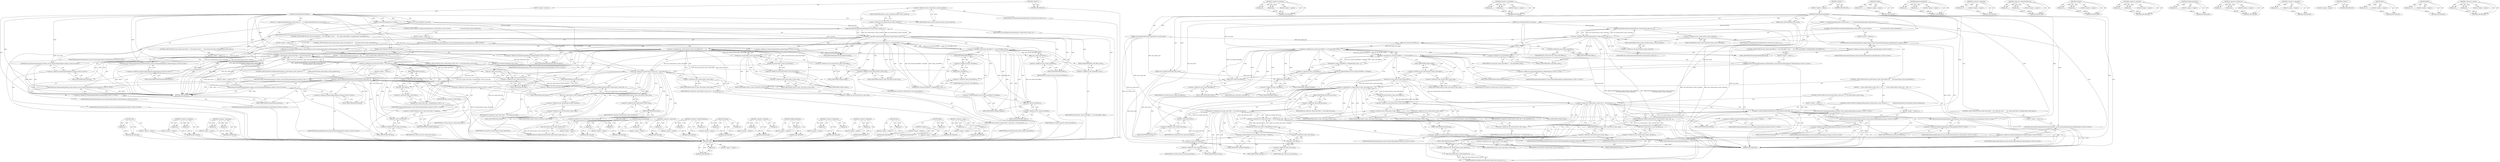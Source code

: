 digraph "&lt;operator&gt;.equals" {
vulnerable_224 [label=<(METHOD,Clip)>];
vulnerable_225 [label=<(PARAM,p1)>];
vulnerable_226 [label=<(BLOCK,&lt;empty&gt;,&lt;empty&gt;)>];
vulnerable_227 [label=<(METHOD_RETURN,ANY)>];
vulnerable_179 [label=<(METHOD,&lt;operator&gt;.notEquals)>];
vulnerable_180 [label=<(PARAM,p1)>];
vulnerable_181 [label=<(PARAM,p2)>];
vulnerable_182 [label=<(BLOCK,&lt;empty&gt;,&lt;empty&gt;)>];
vulnerable_183 [label=<(METHOD_RETURN,ANY)>];
vulnerable_202 [label=<(METHOD,&lt;operator&gt;.logicalAnd)>];
vulnerable_203 [label=<(PARAM,p1)>];
vulnerable_204 [label=<(PARAM,p2)>];
vulnerable_205 [label=<(BLOCK,&lt;empty&gt;,&lt;empty&gt;)>];
vulnerable_206 [label=<(METHOD_RETURN,ANY)>];
vulnerable_6 [label=<(METHOD,&lt;global&gt;)<SUB>1</SUB>>];
vulnerable_7 [label=<(BLOCK,&lt;empty&gt;,&lt;empty&gt;)<SUB>1</SUB>>];
vulnerable_8 [label=<(METHOD,ChunkPropertiesChanged)<SUB>1</SUB>>];
vulnerable_9 [label=<(PARAM,const RefCountedPropertyTreeState&amp; new_chunk_state)<SUB>2</SUB>>];
vulnerable_10 [label=<(PARAM,const PaintChunkInfo&amp; new_chunk)<SUB>3</SUB>>];
vulnerable_11 [label=<(PARAM,const PaintChunkInfo&amp; old_chunk)<SUB>4</SUB>>];
vulnerable_12 [label=<(PARAM,const PropertyTreeState&amp; layer_state)<SUB>5</SUB>>];
vulnerable_13 [label=<(BLOCK,{
  if (!ApproximatelyEqual(new_chunk.chunk_to_...,{
  if (!ApproximatelyEqual(new_chunk.chunk_to_...)<SUB>5</SUB>>];
vulnerable_14 [label=<(CONTROL_STRUCTURE,IF,if (!ApproximatelyEqual(new_chunk.chunk_to_layer_transform,
                          old_chunk.chunk_to_layer_transform)))<SUB>6</SUB>>];
vulnerable_15 [label=<(&lt;operator&gt;.logicalNot,!ApproximatelyEqual(new_chunk.chunk_to_layer_tr...)<SUB>6</SUB>>];
vulnerable_16 [label=<(ApproximatelyEqual,ApproximatelyEqual(new_chunk.chunk_to_layer_tra...)<SUB>6</SUB>>];
vulnerable_17 [label=<(&lt;operator&gt;.fieldAccess,new_chunk.chunk_to_layer_transform)<SUB>6</SUB>>];
vulnerable_18 [label=<(IDENTIFIER,new_chunk,ApproximatelyEqual(new_chunk.chunk_to_layer_tra...)<SUB>6</SUB>>];
vulnerable_19 [label=<(FIELD_IDENTIFIER,chunk_to_layer_transform,chunk_to_layer_transform)<SUB>6</SUB>>];
vulnerable_20 [label=<(&lt;operator&gt;.fieldAccess,old_chunk.chunk_to_layer_transform)<SUB>7</SUB>>];
vulnerable_21 [label=<(IDENTIFIER,old_chunk,ApproximatelyEqual(new_chunk.chunk_to_layer_tra...)<SUB>7</SUB>>];
vulnerable_22 [label=<(FIELD_IDENTIFIER,chunk_to_layer_transform,chunk_to_layer_transform)<SUB>7</SUB>>];
vulnerable_23 [label=<(BLOCK,&lt;empty&gt;,&lt;empty&gt;)<SUB>8</SUB>>];
vulnerable_24 [label="<(RETURN,return PaintInvalidationReason::kPaintProperty;,return PaintInvalidationReason::kPaintProperty;)<SUB>8</SUB>>"];
vulnerable_25 [label="<(&lt;operator&gt;.fieldAccess,PaintInvalidationReason::kPaintProperty)<SUB>8</SUB>>"];
vulnerable_26 [label="<(IDENTIFIER,PaintInvalidationReason,return PaintInvalidationReason::kPaintProperty;)<SUB>8</SUB>>"];
vulnerable_27 [label=<(FIELD_IDENTIFIER,kPaintProperty,kPaintProperty)<SUB>8</SUB>>];
vulnerable_28 [label=<(CONTROL_STRUCTURE,IF,if (new_chunk_state.Effect() != old_chunk.effect_state ||
      new_chunk_state.Effect()-&gt;Changed(*layer_state.Effect())))<SUB>10</SUB>>];
vulnerable_29 [label=<(&lt;operator&gt;.logicalOr,new_chunk_state.Effect() != old_chunk.effect_st...)<SUB>10</SUB>>];
vulnerable_30 [label=<(&lt;operator&gt;.notEquals,new_chunk_state.Effect() != old_chunk.effect_state)<SUB>10</SUB>>];
vulnerable_31 [label=<(Effect,new_chunk_state.Effect())<SUB>10</SUB>>];
vulnerable_32 [label=<(&lt;operator&gt;.fieldAccess,new_chunk_state.Effect)<SUB>10</SUB>>];
vulnerable_33 [label=<(IDENTIFIER,new_chunk_state,new_chunk_state.Effect())<SUB>10</SUB>>];
vulnerable_34 [label=<(FIELD_IDENTIFIER,Effect,Effect)<SUB>10</SUB>>];
vulnerable_35 [label=<(&lt;operator&gt;.fieldAccess,old_chunk.effect_state)<SUB>10</SUB>>];
vulnerable_36 [label=<(IDENTIFIER,old_chunk,new_chunk_state.Effect() != old_chunk.effect_state)<SUB>10</SUB>>];
vulnerable_37 [label=<(FIELD_IDENTIFIER,effect_state,effect_state)<SUB>10</SUB>>];
vulnerable_38 [label=<(Changed,new_chunk_state.Effect()-&gt;Changed(*layer_state....)<SUB>11</SUB>>];
vulnerable_39 [label=<(&lt;operator&gt;.indirectFieldAccess,new_chunk_state.Effect()-&gt;Changed)<SUB>11</SUB>>];
vulnerable_40 [label=<(Effect,new_chunk_state.Effect())<SUB>11</SUB>>];
vulnerable_41 [label=<(&lt;operator&gt;.fieldAccess,new_chunk_state.Effect)<SUB>11</SUB>>];
vulnerable_42 [label=<(IDENTIFIER,new_chunk_state,new_chunk_state.Effect())<SUB>11</SUB>>];
vulnerable_43 [label=<(FIELD_IDENTIFIER,Effect,Effect)<SUB>11</SUB>>];
vulnerable_44 [label=<(FIELD_IDENTIFIER,Changed,Changed)<SUB>11</SUB>>];
vulnerable_45 [label=<(&lt;operator&gt;.indirection,*layer_state.Effect())<SUB>11</SUB>>];
vulnerable_46 [label=<(Effect,layer_state.Effect())<SUB>11</SUB>>];
vulnerable_47 [label=<(&lt;operator&gt;.fieldAccess,layer_state.Effect)<SUB>11</SUB>>];
vulnerable_48 [label=<(IDENTIFIER,layer_state,layer_state.Effect())<SUB>11</SUB>>];
vulnerable_49 [label=<(FIELD_IDENTIFIER,Effect,Effect)<SUB>11</SUB>>];
vulnerable_50 [label=<(BLOCK,&lt;empty&gt;,&lt;empty&gt;)<SUB>12</SUB>>];
vulnerable_51 [label="<(RETURN,return PaintInvalidationReason::kPaintProperty;,return PaintInvalidationReason::kPaintProperty;)<SUB>12</SUB>>"];
vulnerable_52 [label="<(&lt;operator&gt;.fieldAccess,PaintInvalidationReason::kPaintProperty)<SUB>12</SUB>>"];
vulnerable_53 [label="<(IDENTIFIER,PaintInvalidationReason,return PaintInvalidationReason::kPaintProperty;)<SUB>12</SUB>>"];
vulnerable_54 [label=<(FIELD_IDENTIFIER,kPaintProperty,kPaintProperty)<SUB>12</SUB>>];
vulnerable_55 [label=<(CONTROL_STRUCTURE,IF,if (new_chunk.chunk_to_layer_clip.IsTight() &amp;&amp;
      old_chunk.chunk_to_layer_clip.IsTight()))<SUB>14</SUB>>];
vulnerable_56 [label=<(&lt;operator&gt;.logicalAnd,new_chunk.chunk_to_layer_clip.IsTight() &amp;&amp;
    ...)<SUB>14</SUB>>];
vulnerable_57 [label=<(IsTight,new_chunk.chunk_to_layer_clip.IsTight())<SUB>14</SUB>>];
vulnerable_58 [label=<(&lt;operator&gt;.fieldAccess,new_chunk.chunk_to_layer_clip.IsTight)<SUB>14</SUB>>];
vulnerable_59 [label=<(&lt;operator&gt;.fieldAccess,new_chunk.chunk_to_layer_clip)<SUB>14</SUB>>];
vulnerable_60 [label=<(IDENTIFIER,new_chunk,new_chunk.chunk_to_layer_clip.IsTight())<SUB>14</SUB>>];
vulnerable_61 [label=<(FIELD_IDENTIFIER,chunk_to_layer_clip,chunk_to_layer_clip)<SUB>14</SUB>>];
vulnerable_62 [label=<(FIELD_IDENTIFIER,IsTight,IsTight)<SUB>14</SUB>>];
vulnerable_63 [label=<(IsTight,old_chunk.chunk_to_layer_clip.IsTight())<SUB>15</SUB>>];
vulnerable_64 [label=<(&lt;operator&gt;.fieldAccess,old_chunk.chunk_to_layer_clip.IsTight)<SUB>15</SUB>>];
vulnerable_65 [label=<(&lt;operator&gt;.fieldAccess,old_chunk.chunk_to_layer_clip)<SUB>15</SUB>>];
vulnerable_66 [label=<(IDENTIFIER,old_chunk,old_chunk.chunk_to_layer_clip.IsTight())<SUB>15</SUB>>];
vulnerable_67 [label=<(FIELD_IDENTIFIER,chunk_to_layer_clip,chunk_to_layer_clip)<SUB>15</SUB>>];
vulnerable_68 [label=<(FIELD_IDENTIFIER,IsTight,IsTight)<SUB>15</SUB>>];
vulnerable_69 [label=<(BLOCK,{
    if (new_chunk.chunk_to_layer_clip == old_...,{
    if (new_chunk.chunk_to_layer_clip == old_...)<SUB>15</SUB>>];
vulnerable_70 [label=<(CONTROL_STRUCTURE,IF,if (new_chunk.chunk_to_layer_clip == old_chunk.chunk_to_layer_clip))<SUB>16</SUB>>];
vulnerable_71 [label=<(&lt;operator&gt;.equals,new_chunk.chunk_to_layer_clip == old_chunk.chun...)<SUB>16</SUB>>];
vulnerable_72 [label=<(&lt;operator&gt;.fieldAccess,new_chunk.chunk_to_layer_clip)<SUB>16</SUB>>];
vulnerable_73 [label=<(IDENTIFIER,new_chunk,new_chunk.chunk_to_layer_clip == old_chunk.chun...)<SUB>16</SUB>>];
vulnerable_74 [label=<(FIELD_IDENTIFIER,chunk_to_layer_clip,chunk_to_layer_clip)<SUB>16</SUB>>];
vulnerable_75 [label=<(&lt;operator&gt;.fieldAccess,old_chunk.chunk_to_layer_clip)<SUB>16</SUB>>];
vulnerable_76 [label=<(IDENTIFIER,old_chunk,new_chunk.chunk_to_layer_clip == old_chunk.chun...)<SUB>16</SUB>>];
vulnerable_77 [label=<(FIELD_IDENTIFIER,chunk_to_layer_clip,chunk_to_layer_clip)<SUB>16</SUB>>];
vulnerable_78 [label=<(BLOCK,&lt;empty&gt;,&lt;empty&gt;)<SUB>17</SUB>>];
vulnerable_79 [label="<(RETURN,return PaintInvalidationReason::kNone;,return PaintInvalidationReason::kNone;)<SUB>17</SUB>>"];
vulnerable_80 [label="<(&lt;operator&gt;.fieldAccess,PaintInvalidationReason::kNone)<SUB>17</SUB>>"];
vulnerable_81 [label="<(IDENTIFIER,PaintInvalidationReason,return PaintInvalidationReason::kNone;)<SUB>17</SUB>>"];
vulnerable_82 [label=<(FIELD_IDENTIFIER,kNone,kNone)<SUB>17</SUB>>];
vulnerable_83 [label=<(CONTROL_STRUCTURE,IF,if (ClipByLayerBounds(new_chunk.chunk_to_layer_clip.Rect()) ==
        ClipByLayerBounds(old_chunk.chunk_to_layer_clip.Rect())))<SUB>18</SUB>>];
vulnerable_84 [label=<(&lt;operator&gt;.equals,ClipByLayerBounds(new_chunk.chunk_to_layer_clip...)<SUB>18</SUB>>];
vulnerable_85 [label=<(ClipByLayerBounds,ClipByLayerBounds(new_chunk.chunk_to_layer_clip...)<SUB>18</SUB>>];
vulnerable_86 [label=<(Rect,new_chunk.chunk_to_layer_clip.Rect())<SUB>18</SUB>>];
vulnerable_87 [label=<(&lt;operator&gt;.fieldAccess,new_chunk.chunk_to_layer_clip.Rect)<SUB>18</SUB>>];
vulnerable_88 [label=<(&lt;operator&gt;.fieldAccess,new_chunk.chunk_to_layer_clip)<SUB>18</SUB>>];
vulnerable_89 [label=<(IDENTIFIER,new_chunk,new_chunk.chunk_to_layer_clip.Rect())<SUB>18</SUB>>];
vulnerable_90 [label=<(FIELD_IDENTIFIER,chunk_to_layer_clip,chunk_to_layer_clip)<SUB>18</SUB>>];
vulnerable_91 [label=<(FIELD_IDENTIFIER,Rect,Rect)<SUB>18</SUB>>];
vulnerable_92 [label=<(ClipByLayerBounds,ClipByLayerBounds(old_chunk.chunk_to_layer_clip...)<SUB>19</SUB>>];
vulnerable_93 [label=<(Rect,old_chunk.chunk_to_layer_clip.Rect())<SUB>19</SUB>>];
vulnerable_94 [label=<(&lt;operator&gt;.fieldAccess,old_chunk.chunk_to_layer_clip.Rect)<SUB>19</SUB>>];
vulnerable_95 [label=<(&lt;operator&gt;.fieldAccess,old_chunk.chunk_to_layer_clip)<SUB>19</SUB>>];
vulnerable_96 [label=<(IDENTIFIER,old_chunk,old_chunk.chunk_to_layer_clip.Rect())<SUB>19</SUB>>];
vulnerable_97 [label=<(FIELD_IDENTIFIER,chunk_to_layer_clip,chunk_to_layer_clip)<SUB>19</SUB>>];
vulnerable_98 [label=<(FIELD_IDENTIFIER,Rect,Rect)<SUB>19</SUB>>];
vulnerable_99 [label=<(BLOCK,&lt;empty&gt;,&lt;empty&gt;)<SUB>20</SUB>>];
vulnerable_100 [label="<(RETURN,return PaintInvalidationReason::kNone;,return PaintInvalidationReason::kNone;)<SUB>20</SUB>>"];
vulnerable_101 [label="<(&lt;operator&gt;.fieldAccess,PaintInvalidationReason::kNone)<SUB>20</SUB>>"];
vulnerable_102 [label="<(IDENTIFIER,PaintInvalidationReason,return PaintInvalidationReason::kNone;)<SUB>20</SUB>>"];
vulnerable_103 [label=<(FIELD_IDENTIFIER,kNone,kNone)<SUB>20</SUB>>];
vulnerable_104 [label="<(RETURN,return PaintInvalidationReason::kIncremental;,return PaintInvalidationReason::kIncremental;)<SUB>21</SUB>>"];
vulnerable_105 [label="<(&lt;operator&gt;.fieldAccess,PaintInvalidationReason::kIncremental)<SUB>21</SUB>>"];
vulnerable_106 [label="<(IDENTIFIER,PaintInvalidationReason,return PaintInvalidationReason::kIncremental;)<SUB>21</SUB>>"];
vulnerable_107 [label=<(FIELD_IDENTIFIER,kIncremental,kIncremental)<SUB>21</SUB>>];
vulnerable_108 [label=<(CONTROL_STRUCTURE,IF,if (new_chunk_state.Clip() != old_chunk.clip_state ||
      new_chunk_state.Clip()-&gt;Changed(*layer_state.Clip())))<SUB>24</SUB>>];
vulnerable_109 [label=<(&lt;operator&gt;.logicalOr,new_chunk_state.Clip() != old_chunk.clip_state ...)<SUB>24</SUB>>];
vulnerable_110 [label=<(&lt;operator&gt;.notEquals,new_chunk_state.Clip() != old_chunk.clip_state)<SUB>24</SUB>>];
vulnerable_111 [label=<(Clip,new_chunk_state.Clip())<SUB>24</SUB>>];
vulnerable_112 [label=<(&lt;operator&gt;.fieldAccess,new_chunk_state.Clip)<SUB>24</SUB>>];
vulnerable_113 [label=<(IDENTIFIER,new_chunk_state,new_chunk_state.Clip())<SUB>24</SUB>>];
vulnerable_114 [label=<(FIELD_IDENTIFIER,Clip,Clip)<SUB>24</SUB>>];
vulnerable_115 [label=<(&lt;operator&gt;.fieldAccess,old_chunk.clip_state)<SUB>24</SUB>>];
vulnerable_116 [label=<(IDENTIFIER,old_chunk,new_chunk_state.Clip() != old_chunk.clip_state)<SUB>24</SUB>>];
vulnerable_117 [label=<(FIELD_IDENTIFIER,clip_state,clip_state)<SUB>24</SUB>>];
vulnerable_118 [label=<(Changed,new_chunk_state.Clip()-&gt;Changed(*layer_state.Cl...)<SUB>25</SUB>>];
vulnerable_119 [label=<(&lt;operator&gt;.indirectFieldAccess,new_chunk_state.Clip()-&gt;Changed)<SUB>25</SUB>>];
vulnerable_120 [label=<(Clip,new_chunk_state.Clip())<SUB>25</SUB>>];
vulnerable_121 [label=<(&lt;operator&gt;.fieldAccess,new_chunk_state.Clip)<SUB>25</SUB>>];
vulnerable_122 [label=<(IDENTIFIER,new_chunk_state,new_chunk_state.Clip())<SUB>25</SUB>>];
vulnerable_123 [label=<(FIELD_IDENTIFIER,Clip,Clip)<SUB>25</SUB>>];
vulnerable_124 [label=<(FIELD_IDENTIFIER,Changed,Changed)<SUB>25</SUB>>];
vulnerable_125 [label=<(&lt;operator&gt;.indirection,*layer_state.Clip())<SUB>25</SUB>>];
vulnerable_126 [label=<(Clip,layer_state.Clip())<SUB>25</SUB>>];
vulnerable_127 [label=<(&lt;operator&gt;.fieldAccess,layer_state.Clip)<SUB>25</SUB>>];
vulnerable_128 [label=<(IDENTIFIER,layer_state,layer_state.Clip())<SUB>25</SUB>>];
vulnerable_129 [label=<(FIELD_IDENTIFIER,Clip,Clip)<SUB>25</SUB>>];
vulnerable_130 [label=<(BLOCK,&lt;empty&gt;,&lt;empty&gt;)<SUB>26</SUB>>];
vulnerable_131 [label="<(RETURN,return PaintInvalidationReason::kPaintProperty;,return PaintInvalidationReason::kPaintProperty;)<SUB>26</SUB>>"];
vulnerable_132 [label="<(&lt;operator&gt;.fieldAccess,PaintInvalidationReason::kPaintProperty)<SUB>26</SUB>>"];
vulnerable_133 [label="<(IDENTIFIER,PaintInvalidationReason,return PaintInvalidationReason::kPaintProperty;)<SUB>26</SUB>>"];
vulnerable_134 [label=<(FIELD_IDENTIFIER,kPaintProperty,kPaintProperty)<SUB>26</SUB>>];
vulnerable_135 [label="<(RETURN,return PaintInvalidationReason::kNone;,return PaintInvalidationReason::kNone;)<SUB>28</SUB>>"];
vulnerable_136 [label="<(&lt;operator&gt;.fieldAccess,PaintInvalidationReason::kNone)<SUB>28</SUB>>"];
vulnerable_137 [label="<(IDENTIFIER,PaintInvalidationReason,return PaintInvalidationReason::kNone;)<SUB>28</SUB>>"];
vulnerable_138 [label=<(FIELD_IDENTIFIER,kNone,kNone)<SUB>28</SUB>>];
vulnerable_139 [label=<(METHOD_RETURN,ANY)<SUB>1</SUB>>];
vulnerable_141 [label=<(METHOD_RETURN,ANY)<SUB>1</SUB>>];
vulnerable_207 [label=<(METHOD,IsTight)>];
vulnerable_208 [label=<(PARAM,p1)>];
vulnerable_209 [label=<(BLOCK,&lt;empty&gt;,&lt;empty&gt;)>];
vulnerable_210 [label=<(METHOD_RETURN,ANY)>];
vulnerable_164 [label=<(METHOD,ApproximatelyEqual)>];
vulnerable_165 [label=<(PARAM,p1)>];
vulnerable_166 [label=<(PARAM,p2)>];
vulnerable_167 [label=<(BLOCK,&lt;empty&gt;,&lt;empty&gt;)>];
vulnerable_168 [label=<(METHOD_RETURN,ANY)>];
vulnerable_198 [label=<(METHOD,&lt;operator&gt;.indirection)>];
vulnerable_199 [label=<(PARAM,p1)>];
vulnerable_200 [label=<(BLOCK,&lt;empty&gt;,&lt;empty&gt;)>];
vulnerable_201 [label=<(METHOD_RETURN,ANY)>];
vulnerable_193 [label=<(METHOD,&lt;operator&gt;.indirectFieldAccess)>];
vulnerable_194 [label=<(PARAM,p1)>];
vulnerable_195 [label=<(PARAM,p2)>];
vulnerable_196 [label=<(BLOCK,&lt;empty&gt;,&lt;empty&gt;)>];
vulnerable_197 [label=<(METHOD_RETURN,ANY)>];
vulnerable_188 [label=<(METHOD,Changed)>];
vulnerable_189 [label=<(PARAM,p1)>];
vulnerable_190 [label=<(PARAM,p2)>];
vulnerable_191 [label=<(BLOCK,&lt;empty&gt;,&lt;empty&gt;)>];
vulnerable_192 [label=<(METHOD_RETURN,ANY)>];
vulnerable_174 [label=<(METHOD,&lt;operator&gt;.logicalOr)>];
vulnerable_175 [label=<(PARAM,p1)>];
vulnerable_176 [label=<(PARAM,p2)>];
vulnerable_177 [label=<(BLOCK,&lt;empty&gt;,&lt;empty&gt;)>];
vulnerable_178 [label=<(METHOD_RETURN,ANY)>];
vulnerable_216 [label=<(METHOD,ClipByLayerBounds)>];
vulnerable_217 [label=<(PARAM,p1)>];
vulnerable_218 [label=<(BLOCK,&lt;empty&gt;,&lt;empty&gt;)>];
vulnerable_219 [label=<(METHOD_RETURN,ANY)>];
vulnerable_169 [label=<(METHOD,&lt;operator&gt;.fieldAccess)>];
vulnerable_170 [label=<(PARAM,p1)>];
vulnerable_171 [label=<(PARAM,p2)>];
vulnerable_172 [label=<(BLOCK,&lt;empty&gt;,&lt;empty&gt;)>];
vulnerable_173 [label=<(METHOD_RETURN,ANY)>];
vulnerable_160 [label=<(METHOD,&lt;operator&gt;.logicalNot)>];
vulnerable_161 [label=<(PARAM,p1)>];
vulnerable_162 [label=<(BLOCK,&lt;empty&gt;,&lt;empty&gt;)>];
vulnerable_163 [label=<(METHOD_RETURN,ANY)>];
vulnerable_154 [label=<(METHOD,&lt;global&gt;)<SUB>1</SUB>>];
vulnerable_155 [label=<(BLOCK,&lt;empty&gt;,&lt;empty&gt;)>];
vulnerable_156 [label=<(METHOD_RETURN,ANY)>];
vulnerable_220 [label=<(METHOD,Rect)>];
vulnerable_221 [label=<(PARAM,p1)>];
vulnerable_222 [label=<(BLOCK,&lt;empty&gt;,&lt;empty&gt;)>];
vulnerable_223 [label=<(METHOD_RETURN,ANY)>];
vulnerable_184 [label=<(METHOD,Effect)>];
vulnerable_185 [label=<(PARAM,p1)>];
vulnerable_186 [label=<(BLOCK,&lt;empty&gt;,&lt;empty&gt;)>];
vulnerable_187 [label=<(METHOD_RETURN,ANY)>];
vulnerable_211 [label=<(METHOD,&lt;operator&gt;.equals)>];
vulnerable_212 [label=<(PARAM,p1)>];
vulnerable_213 [label=<(PARAM,p2)>];
vulnerable_214 [label=<(BLOCK,&lt;empty&gt;,&lt;empty&gt;)>];
vulnerable_215 [label=<(METHOD_RETURN,ANY)>];
fixed_222 [label=<(METHOD,Clip)>];
fixed_223 [label=<(PARAM,p1)>];
fixed_224 [label=<(BLOCK,&lt;empty&gt;,&lt;empty&gt;)>];
fixed_225 [label=<(METHOD_RETURN,ANY)>];
fixed_177 [label=<(METHOD,&lt;operator&gt;.notEquals)>];
fixed_178 [label=<(PARAM,p1)>];
fixed_179 [label=<(PARAM,p2)>];
fixed_180 [label=<(BLOCK,&lt;empty&gt;,&lt;empty&gt;)>];
fixed_181 [label=<(METHOD_RETURN,ANY)>];
fixed_200 [label=<(METHOD,&lt;operator&gt;.logicalAnd)>];
fixed_201 [label=<(PARAM,p1)>];
fixed_202 [label=<(PARAM,p2)>];
fixed_203 [label=<(BLOCK,&lt;empty&gt;,&lt;empty&gt;)>];
fixed_204 [label=<(METHOD_RETURN,ANY)>];
fixed_6 [label=<(METHOD,&lt;global&gt;)<SUB>1</SUB>>];
fixed_7 [label=<(BLOCK,&lt;empty&gt;,&lt;empty&gt;)<SUB>1</SUB>>];
fixed_8 [label=<(METHOD,ChunkPropertiesChanged)<SUB>1</SUB>>];
fixed_9 [label=<(PARAM,const PropertyTreeState&amp; new_chunk_state)<SUB>2</SUB>>];
fixed_10 [label=<(PARAM,const PaintChunkInfo&amp; new_chunk)<SUB>3</SUB>>];
fixed_11 [label=<(PARAM,const PaintChunkInfo&amp; old_chunk)<SUB>4</SUB>>];
fixed_12 [label=<(PARAM,const PropertyTreeState&amp; layer_state)<SUB>5</SUB>>];
fixed_13 [label=<(BLOCK,{
  if (!ApproximatelyEqual(new_chunk.chunk_to_...,{
  if (!ApproximatelyEqual(new_chunk.chunk_to_...)<SUB>5</SUB>>];
fixed_14 [label=<(CONTROL_STRUCTURE,IF,if (!ApproximatelyEqual(new_chunk.chunk_to_layer_transform,
                          old_chunk.chunk_to_layer_transform)))<SUB>6</SUB>>];
fixed_15 [label=<(&lt;operator&gt;.logicalNot,!ApproximatelyEqual(new_chunk.chunk_to_layer_tr...)<SUB>6</SUB>>];
fixed_16 [label=<(ApproximatelyEqual,ApproximatelyEqual(new_chunk.chunk_to_layer_tra...)<SUB>6</SUB>>];
fixed_17 [label=<(&lt;operator&gt;.fieldAccess,new_chunk.chunk_to_layer_transform)<SUB>6</SUB>>];
fixed_18 [label=<(IDENTIFIER,new_chunk,ApproximatelyEqual(new_chunk.chunk_to_layer_tra...)<SUB>6</SUB>>];
fixed_19 [label=<(FIELD_IDENTIFIER,chunk_to_layer_transform,chunk_to_layer_transform)<SUB>6</SUB>>];
fixed_20 [label=<(&lt;operator&gt;.fieldAccess,old_chunk.chunk_to_layer_transform)<SUB>7</SUB>>];
fixed_21 [label=<(IDENTIFIER,old_chunk,ApproximatelyEqual(new_chunk.chunk_to_layer_tra...)<SUB>7</SUB>>];
fixed_22 [label=<(FIELD_IDENTIFIER,chunk_to_layer_transform,chunk_to_layer_transform)<SUB>7</SUB>>];
fixed_23 [label=<(BLOCK,&lt;empty&gt;,&lt;empty&gt;)<SUB>8</SUB>>];
fixed_24 [label="<(RETURN,return PaintInvalidationReason::kPaintProperty;,return PaintInvalidationReason::kPaintProperty;)<SUB>8</SUB>>"];
fixed_25 [label="<(&lt;operator&gt;.fieldAccess,PaintInvalidationReason::kPaintProperty)<SUB>8</SUB>>"];
fixed_26 [label="<(IDENTIFIER,PaintInvalidationReason,return PaintInvalidationReason::kPaintProperty;)<SUB>8</SUB>>"];
fixed_27 [label=<(FIELD_IDENTIFIER,kPaintProperty,kPaintProperty)<SUB>8</SUB>>];
fixed_28 [label=<(CONTROL_STRUCTURE,IF,if (new_chunk_state.Effect() != old_chunk.effect_state ||
      new_chunk_state.Effect()-&gt;Changed(*layer_state.Effect())))<SUB>10</SUB>>];
fixed_29 [label=<(&lt;operator&gt;.logicalOr,new_chunk_state.Effect() != old_chunk.effect_st...)<SUB>10</SUB>>];
fixed_30 [label=<(&lt;operator&gt;.notEquals,new_chunk_state.Effect() != old_chunk.effect_state)<SUB>10</SUB>>];
fixed_31 [label=<(Effect,new_chunk_state.Effect())<SUB>10</SUB>>];
fixed_32 [label=<(&lt;operator&gt;.fieldAccess,new_chunk_state.Effect)<SUB>10</SUB>>];
fixed_33 [label=<(IDENTIFIER,new_chunk_state,new_chunk_state.Effect())<SUB>10</SUB>>];
fixed_34 [label=<(FIELD_IDENTIFIER,Effect,Effect)<SUB>10</SUB>>];
fixed_35 [label=<(&lt;operator&gt;.fieldAccess,old_chunk.effect_state)<SUB>10</SUB>>];
fixed_36 [label=<(IDENTIFIER,old_chunk,new_chunk_state.Effect() != old_chunk.effect_state)<SUB>10</SUB>>];
fixed_37 [label=<(FIELD_IDENTIFIER,effect_state,effect_state)<SUB>10</SUB>>];
fixed_38 [label=<(Changed,new_chunk_state.Effect()-&gt;Changed(*layer_state....)<SUB>11</SUB>>];
fixed_39 [label=<(&lt;operator&gt;.indirectFieldAccess,new_chunk_state.Effect()-&gt;Changed)<SUB>11</SUB>>];
fixed_40 [label=<(Effect,new_chunk_state.Effect())<SUB>11</SUB>>];
fixed_41 [label=<(&lt;operator&gt;.fieldAccess,new_chunk_state.Effect)<SUB>11</SUB>>];
fixed_42 [label=<(IDENTIFIER,new_chunk_state,new_chunk_state.Effect())<SUB>11</SUB>>];
fixed_43 [label=<(FIELD_IDENTIFIER,Effect,Effect)<SUB>11</SUB>>];
fixed_44 [label=<(FIELD_IDENTIFIER,Changed,Changed)<SUB>11</SUB>>];
fixed_45 [label=<(&lt;operator&gt;.indirection,*layer_state.Effect())<SUB>11</SUB>>];
fixed_46 [label=<(Effect,layer_state.Effect())<SUB>11</SUB>>];
fixed_47 [label=<(&lt;operator&gt;.fieldAccess,layer_state.Effect)<SUB>11</SUB>>];
fixed_48 [label=<(IDENTIFIER,layer_state,layer_state.Effect())<SUB>11</SUB>>];
fixed_49 [label=<(FIELD_IDENTIFIER,Effect,Effect)<SUB>11</SUB>>];
fixed_50 [label=<(BLOCK,&lt;empty&gt;,&lt;empty&gt;)<SUB>12</SUB>>];
fixed_51 [label="<(RETURN,return PaintInvalidationReason::kPaintProperty;,return PaintInvalidationReason::kPaintProperty;)<SUB>12</SUB>>"];
fixed_52 [label="<(&lt;operator&gt;.fieldAccess,PaintInvalidationReason::kPaintProperty)<SUB>12</SUB>>"];
fixed_53 [label="<(IDENTIFIER,PaintInvalidationReason,return PaintInvalidationReason::kPaintProperty;)<SUB>12</SUB>>"];
fixed_54 [label=<(FIELD_IDENTIFIER,kPaintProperty,kPaintProperty)<SUB>12</SUB>>];
fixed_55 [label=<(CONTROL_STRUCTURE,IF,if (new_chunk.chunk_to_layer_clip.IsTight() &amp;&amp;
      old_chunk.chunk_to_layer_clip.IsTight()))<SUB>14</SUB>>];
fixed_56 [label=<(&lt;operator&gt;.logicalAnd,new_chunk.chunk_to_layer_clip.IsTight() &amp;&amp;
    ...)<SUB>14</SUB>>];
fixed_57 [label=<(IsTight,new_chunk.chunk_to_layer_clip.IsTight())<SUB>14</SUB>>];
fixed_58 [label=<(&lt;operator&gt;.fieldAccess,new_chunk.chunk_to_layer_clip.IsTight)<SUB>14</SUB>>];
fixed_59 [label=<(&lt;operator&gt;.fieldAccess,new_chunk.chunk_to_layer_clip)<SUB>14</SUB>>];
fixed_60 [label=<(IDENTIFIER,new_chunk,new_chunk.chunk_to_layer_clip.IsTight())<SUB>14</SUB>>];
fixed_61 [label=<(FIELD_IDENTIFIER,chunk_to_layer_clip,chunk_to_layer_clip)<SUB>14</SUB>>];
fixed_62 [label=<(FIELD_IDENTIFIER,IsTight,IsTight)<SUB>14</SUB>>];
fixed_63 [label=<(IsTight,old_chunk.chunk_to_layer_clip.IsTight())<SUB>15</SUB>>];
fixed_64 [label=<(&lt;operator&gt;.fieldAccess,old_chunk.chunk_to_layer_clip.IsTight)<SUB>15</SUB>>];
fixed_65 [label=<(&lt;operator&gt;.fieldAccess,old_chunk.chunk_to_layer_clip)<SUB>15</SUB>>];
fixed_66 [label=<(IDENTIFIER,old_chunk,old_chunk.chunk_to_layer_clip.IsTight())<SUB>15</SUB>>];
fixed_67 [label=<(FIELD_IDENTIFIER,chunk_to_layer_clip,chunk_to_layer_clip)<SUB>15</SUB>>];
fixed_68 [label=<(FIELD_IDENTIFIER,IsTight,IsTight)<SUB>15</SUB>>];
fixed_69 [label=<(BLOCK,{
    if (new_chunk.chunk_to_layer_clip == old_...,{
    if (new_chunk.chunk_to_layer_clip == old_...)<SUB>15</SUB>>];
fixed_70 [label=<(CONTROL_STRUCTURE,IF,if (new_chunk.chunk_to_layer_clip == old_chunk.chunk_to_layer_clip))<SUB>16</SUB>>];
fixed_71 [label=<(&lt;operator&gt;.equals,new_chunk.chunk_to_layer_clip == old_chunk.chun...)<SUB>16</SUB>>];
fixed_72 [label=<(&lt;operator&gt;.fieldAccess,new_chunk.chunk_to_layer_clip)<SUB>16</SUB>>];
fixed_73 [label=<(IDENTIFIER,new_chunk,new_chunk.chunk_to_layer_clip == old_chunk.chun...)<SUB>16</SUB>>];
fixed_74 [label=<(FIELD_IDENTIFIER,chunk_to_layer_clip,chunk_to_layer_clip)<SUB>16</SUB>>];
fixed_75 [label=<(&lt;operator&gt;.fieldAccess,old_chunk.chunk_to_layer_clip)<SUB>16</SUB>>];
fixed_76 [label=<(IDENTIFIER,old_chunk,new_chunk.chunk_to_layer_clip == old_chunk.chun...)<SUB>16</SUB>>];
fixed_77 [label=<(FIELD_IDENTIFIER,chunk_to_layer_clip,chunk_to_layer_clip)<SUB>16</SUB>>];
fixed_78 [label=<(BLOCK,&lt;empty&gt;,&lt;empty&gt;)<SUB>17</SUB>>];
fixed_79 [label="<(RETURN,return PaintInvalidationReason::kNone;,return PaintInvalidationReason::kNone;)<SUB>17</SUB>>"];
fixed_80 [label="<(&lt;operator&gt;.fieldAccess,PaintInvalidationReason::kNone)<SUB>17</SUB>>"];
fixed_81 [label="<(IDENTIFIER,PaintInvalidationReason,return PaintInvalidationReason::kNone;)<SUB>17</SUB>>"];
fixed_82 [label=<(FIELD_IDENTIFIER,kNone,kNone)<SUB>17</SUB>>];
fixed_83 [label=<(CONTROL_STRUCTURE,IF,if (ClipByLayerBounds(new_chunk.chunk_to_layer_clip.Rect()) ==
        ClipByLayerBounds(old_chunk.chunk_to_layer_clip.Rect())))<SUB>18</SUB>>];
fixed_84 [label=<(&lt;operator&gt;.equals,ClipByLayerBounds(new_chunk.chunk_to_layer_clip...)<SUB>18</SUB>>];
fixed_85 [label=<(ClipByLayerBounds,ClipByLayerBounds(new_chunk.chunk_to_layer_clip...)<SUB>18</SUB>>];
fixed_86 [label=<(Rect,new_chunk.chunk_to_layer_clip.Rect())<SUB>18</SUB>>];
fixed_87 [label=<(&lt;operator&gt;.fieldAccess,new_chunk.chunk_to_layer_clip.Rect)<SUB>18</SUB>>];
fixed_88 [label=<(&lt;operator&gt;.fieldAccess,new_chunk.chunk_to_layer_clip)<SUB>18</SUB>>];
fixed_89 [label=<(IDENTIFIER,new_chunk,new_chunk.chunk_to_layer_clip.Rect())<SUB>18</SUB>>];
fixed_90 [label=<(FIELD_IDENTIFIER,chunk_to_layer_clip,chunk_to_layer_clip)<SUB>18</SUB>>];
fixed_91 [label=<(FIELD_IDENTIFIER,Rect,Rect)<SUB>18</SUB>>];
fixed_92 [label=<(ClipByLayerBounds,ClipByLayerBounds(old_chunk.chunk_to_layer_clip...)<SUB>19</SUB>>];
fixed_93 [label=<(Rect,old_chunk.chunk_to_layer_clip.Rect())<SUB>19</SUB>>];
fixed_94 [label=<(&lt;operator&gt;.fieldAccess,old_chunk.chunk_to_layer_clip.Rect)<SUB>19</SUB>>];
fixed_95 [label=<(&lt;operator&gt;.fieldAccess,old_chunk.chunk_to_layer_clip)<SUB>19</SUB>>];
fixed_96 [label=<(IDENTIFIER,old_chunk,old_chunk.chunk_to_layer_clip.Rect())<SUB>19</SUB>>];
fixed_97 [label=<(FIELD_IDENTIFIER,chunk_to_layer_clip,chunk_to_layer_clip)<SUB>19</SUB>>];
fixed_98 [label=<(FIELD_IDENTIFIER,Rect,Rect)<SUB>19</SUB>>];
fixed_99 [label=<(BLOCK,&lt;empty&gt;,&lt;empty&gt;)<SUB>20</SUB>>];
fixed_100 [label="<(RETURN,return PaintInvalidationReason::kNone;,return PaintInvalidationReason::kNone;)<SUB>20</SUB>>"];
fixed_101 [label="<(&lt;operator&gt;.fieldAccess,PaintInvalidationReason::kNone)<SUB>20</SUB>>"];
fixed_102 [label="<(IDENTIFIER,PaintInvalidationReason,return PaintInvalidationReason::kNone;)<SUB>20</SUB>>"];
fixed_103 [label=<(FIELD_IDENTIFIER,kNone,kNone)<SUB>20</SUB>>];
fixed_104 [label="<(RETURN,return PaintInvalidationReason::kIncremental;,return PaintInvalidationReason::kIncremental;)<SUB>21</SUB>>"];
fixed_105 [label="<(&lt;operator&gt;.fieldAccess,PaintInvalidationReason::kIncremental)<SUB>21</SUB>>"];
fixed_106 [label="<(IDENTIFIER,PaintInvalidationReason,return PaintInvalidationReason::kIncremental;)<SUB>21</SUB>>"];
fixed_107 [label=<(FIELD_IDENTIFIER,kIncremental,kIncremental)<SUB>21</SUB>>];
fixed_108 [label=<(CONTROL_STRUCTURE,IF,if (new_chunk_state.Clip() != old_chunk.clip_state ||
      new_chunk_state.Clip()-&gt;Changed(*layer_state.Clip())))<SUB>24</SUB>>];
fixed_109 [label=<(&lt;operator&gt;.logicalOr,new_chunk_state.Clip() != old_chunk.clip_state ...)<SUB>24</SUB>>];
fixed_110 [label=<(&lt;operator&gt;.notEquals,new_chunk_state.Clip() != old_chunk.clip_state)<SUB>24</SUB>>];
fixed_111 [label=<(Clip,new_chunk_state.Clip())<SUB>24</SUB>>];
fixed_112 [label=<(&lt;operator&gt;.fieldAccess,new_chunk_state.Clip)<SUB>24</SUB>>];
fixed_113 [label=<(IDENTIFIER,new_chunk_state,new_chunk_state.Clip())<SUB>24</SUB>>];
fixed_114 [label=<(FIELD_IDENTIFIER,Clip,Clip)<SUB>24</SUB>>];
fixed_115 [label=<(&lt;operator&gt;.fieldAccess,old_chunk.clip_state)<SUB>24</SUB>>];
fixed_116 [label=<(IDENTIFIER,old_chunk,new_chunk_state.Clip() != old_chunk.clip_state)<SUB>24</SUB>>];
fixed_117 [label=<(FIELD_IDENTIFIER,clip_state,clip_state)<SUB>24</SUB>>];
fixed_118 [label=<(Changed,new_chunk_state.Clip()-&gt;Changed(*layer_state.Cl...)<SUB>25</SUB>>];
fixed_119 [label=<(&lt;operator&gt;.indirectFieldAccess,new_chunk_state.Clip()-&gt;Changed)<SUB>25</SUB>>];
fixed_120 [label=<(Clip,new_chunk_state.Clip())<SUB>25</SUB>>];
fixed_121 [label=<(&lt;operator&gt;.fieldAccess,new_chunk_state.Clip)<SUB>25</SUB>>];
fixed_122 [label=<(IDENTIFIER,new_chunk_state,new_chunk_state.Clip())<SUB>25</SUB>>];
fixed_123 [label=<(FIELD_IDENTIFIER,Clip,Clip)<SUB>25</SUB>>];
fixed_124 [label=<(FIELD_IDENTIFIER,Changed,Changed)<SUB>25</SUB>>];
fixed_125 [label=<(&lt;operator&gt;.indirection,*layer_state.Clip())<SUB>25</SUB>>];
fixed_126 [label=<(Clip,layer_state.Clip())<SUB>25</SUB>>];
fixed_127 [label=<(&lt;operator&gt;.fieldAccess,layer_state.Clip)<SUB>25</SUB>>];
fixed_128 [label=<(IDENTIFIER,layer_state,layer_state.Clip())<SUB>25</SUB>>];
fixed_129 [label=<(FIELD_IDENTIFIER,Clip,Clip)<SUB>25</SUB>>];
fixed_130 [label=<(BLOCK,&lt;empty&gt;,&lt;empty&gt;)<SUB>26</SUB>>];
fixed_131 [label="<(RETURN,return PaintInvalidationReason::kPaintProperty;,return PaintInvalidationReason::kPaintProperty;)<SUB>26</SUB>>"];
fixed_132 [label="<(&lt;operator&gt;.fieldAccess,PaintInvalidationReason::kPaintProperty)<SUB>26</SUB>>"];
fixed_133 [label="<(IDENTIFIER,PaintInvalidationReason,return PaintInvalidationReason::kPaintProperty;)<SUB>26</SUB>>"];
fixed_134 [label=<(FIELD_IDENTIFIER,kPaintProperty,kPaintProperty)<SUB>26</SUB>>];
fixed_135 [label="<(RETURN,return PaintInvalidationReason::kNone;,return PaintInvalidationReason::kNone;)<SUB>28</SUB>>"];
fixed_136 [label="<(&lt;operator&gt;.fieldAccess,PaintInvalidationReason::kNone)<SUB>28</SUB>>"];
fixed_137 [label="<(IDENTIFIER,PaintInvalidationReason,return PaintInvalidationReason::kNone;)<SUB>28</SUB>>"];
fixed_138 [label=<(FIELD_IDENTIFIER,kNone,kNone)<SUB>28</SUB>>];
fixed_139 [label=<(METHOD_RETURN,ANY)<SUB>1</SUB>>];
fixed_141 [label=<(METHOD_RETURN,ANY)<SUB>1</SUB>>];
fixed_205 [label=<(METHOD,IsTight)>];
fixed_206 [label=<(PARAM,p1)>];
fixed_207 [label=<(BLOCK,&lt;empty&gt;,&lt;empty&gt;)>];
fixed_208 [label=<(METHOD_RETURN,ANY)>];
fixed_162 [label=<(METHOD,ApproximatelyEqual)>];
fixed_163 [label=<(PARAM,p1)>];
fixed_164 [label=<(PARAM,p2)>];
fixed_165 [label=<(BLOCK,&lt;empty&gt;,&lt;empty&gt;)>];
fixed_166 [label=<(METHOD_RETURN,ANY)>];
fixed_196 [label=<(METHOD,&lt;operator&gt;.indirection)>];
fixed_197 [label=<(PARAM,p1)>];
fixed_198 [label=<(BLOCK,&lt;empty&gt;,&lt;empty&gt;)>];
fixed_199 [label=<(METHOD_RETURN,ANY)>];
fixed_191 [label=<(METHOD,&lt;operator&gt;.indirectFieldAccess)>];
fixed_192 [label=<(PARAM,p1)>];
fixed_193 [label=<(PARAM,p2)>];
fixed_194 [label=<(BLOCK,&lt;empty&gt;,&lt;empty&gt;)>];
fixed_195 [label=<(METHOD_RETURN,ANY)>];
fixed_186 [label=<(METHOD,Changed)>];
fixed_187 [label=<(PARAM,p1)>];
fixed_188 [label=<(PARAM,p2)>];
fixed_189 [label=<(BLOCK,&lt;empty&gt;,&lt;empty&gt;)>];
fixed_190 [label=<(METHOD_RETURN,ANY)>];
fixed_172 [label=<(METHOD,&lt;operator&gt;.logicalOr)>];
fixed_173 [label=<(PARAM,p1)>];
fixed_174 [label=<(PARAM,p2)>];
fixed_175 [label=<(BLOCK,&lt;empty&gt;,&lt;empty&gt;)>];
fixed_176 [label=<(METHOD_RETURN,ANY)>];
fixed_214 [label=<(METHOD,ClipByLayerBounds)>];
fixed_215 [label=<(PARAM,p1)>];
fixed_216 [label=<(BLOCK,&lt;empty&gt;,&lt;empty&gt;)>];
fixed_217 [label=<(METHOD_RETURN,ANY)>];
fixed_167 [label=<(METHOD,&lt;operator&gt;.fieldAccess)>];
fixed_168 [label=<(PARAM,p1)>];
fixed_169 [label=<(PARAM,p2)>];
fixed_170 [label=<(BLOCK,&lt;empty&gt;,&lt;empty&gt;)>];
fixed_171 [label=<(METHOD_RETURN,ANY)>];
fixed_158 [label=<(METHOD,&lt;operator&gt;.logicalNot)>];
fixed_159 [label=<(PARAM,p1)>];
fixed_160 [label=<(BLOCK,&lt;empty&gt;,&lt;empty&gt;)>];
fixed_161 [label=<(METHOD_RETURN,ANY)>];
fixed_152 [label=<(METHOD,&lt;global&gt;)<SUB>1</SUB>>];
fixed_153 [label=<(BLOCK,&lt;empty&gt;,&lt;empty&gt;)>];
fixed_154 [label=<(METHOD_RETURN,ANY)>];
fixed_218 [label=<(METHOD,Rect)>];
fixed_219 [label=<(PARAM,p1)>];
fixed_220 [label=<(BLOCK,&lt;empty&gt;,&lt;empty&gt;)>];
fixed_221 [label=<(METHOD_RETURN,ANY)>];
fixed_182 [label=<(METHOD,Effect)>];
fixed_183 [label=<(PARAM,p1)>];
fixed_184 [label=<(BLOCK,&lt;empty&gt;,&lt;empty&gt;)>];
fixed_185 [label=<(METHOD_RETURN,ANY)>];
fixed_209 [label=<(METHOD,&lt;operator&gt;.equals)>];
fixed_210 [label=<(PARAM,p1)>];
fixed_211 [label=<(PARAM,p2)>];
fixed_212 [label=<(BLOCK,&lt;empty&gt;,&lt;empty&gt;)>];
fixed_213 [label=<(METHOD_RETURN,ANY)>];
vulnerable_224 -> vulnerable_225  [key=0, label="AST: "];
vulnerable_224 -> vulnerable_225  [key=1, label="DDG: "];
vulnerable_224 -> vulnerable_226  [key=0, label="AST: "];
vulnerable_224 -> vulnerable_227  [key=0, label="AST: "];
vulnerable_224 -> vulnerable_227  [key=1, label="CFG: "];
vulnerable_225 -> vulnerable_227  [key=0, label="DDG: p1"];
vulnerable_179 -> vulnerable_180  [key=0, label="AST: "];
vulnerable_179 -> vulnerable_180  [key=1, label="DDG: "];
vulnerable_179 -> vulnerable_182  [key=0, label="AST: "];
vulnerable_179 -> vulnerable_181  [key=0, label="AST: "];
vulnerable_179 -> vulnerable_181  [key=1, label="DDG: "];
vulnerable_179 -> vulnerable_183  [key=0, label="AST: "];
vulnerable_179 -> vulnerable_183  [key=1, label="CFG: "];
vulnerable_180 -> vulnerable_183  [key=0, label="DDG: p1"];
vulnerable_181 -> vulnerable_183  [key=0, label="DDG: p2"];
vulnerable_202 -> vulnerable_203  [key=0, label="AST: "];
vulnerable_202 -> vulnerable_203  [key=1, label="DDG: "];
vulnerable_202 -> vulnerable_205  [key=0, label="AST: "];
vulnerable_202 -> vulnerable_204  [key=0, label="AST: "];
vulnerable_202 -> vulnerable_204  [key=1, label="DDG: "];
vulnerable_202 -> vulnerable_206  [key=0, label="AST: "];
vulnerable_202 -> vulnerable_206  [key=1, label="CFG: "];
vulnerable_203 -> vulnerable_206  [key=0, label="DDG: p1"];
vulnerable_204 -> vulnerable_206  [key=0, label="DDG: p2"];
vulnerable_6 -> vulnerable_7  [key=0, label="AST: "];
vulnerable_6 -> vulnerable_141  [key=0, label="AST: "];
vulnerable_6 -> vulnerable_141  [key=1, label="CFG: "];
vulnerable_7 -> vulnerable_8  [key=0, label="AST: "];
vulnerable_8 -> vulnerable_9  [key=0, label="AST: "];
vulnerable_8 -> vulnerable_9  [key=1, label="DDG: "];
vulnerable_8 -> vulnerable_10  [key=0, label="AST: "];
vulnerable_8 -> vulnerable_10  [key=1, label="DDG: "];
vulnerable_8 -> vulnerable_11  [key=0, label="AST: "];
vulnerable_8 -> vulnerable_11  [key=1, label="DDG: "];
vulnerable_8 -> vulnerable_12  [key=0, label="AST: "];
vulnerable_8 -> vulnerable_12  [key=1, label="DDG: "];
vulnerable_8 -> vulnerable_13  [key=0, label="AST: "];
vulnerable_8 -> vulnerable_139  [key=0, label="AST: "];
vulnerable_8 -> vulnerable_19  [key=0, label="CFG: "];
vulnerable_8 -> vulnerable_135  [key=0, label="DDG: "];
vulnerable_8 -> vulnerable_24  [key=0, label="DDG: "];
vulnerable_8 -> vulnerable_51  [key=0, label="DDG: "];
vulnerable_8 -> vulnerable_104  [key=0, label="DDG: "];
vulnerable_8 -> vulnerable_131  [key=0, label="DDG: "];
vulnerable_8 -> vulnerable_79  [key=0, label="DDG: "];
vulnerable_8 -> vulnerable_100  [key=0, label="DDG: "];
vulnerable_9 -> vulnerable_139  [key=0, label="DDG: new_chunk_state"];
vulnerable_9 -> vulnerable_31  [key=0, label="DDG: new_chunk_state"];
vulnerable_9 -> vulnerable_111  [key=0, label="DDG: new_chunk_state"];
vulnerable_9 -> vulnerable_40  [key=0, label="DDG: new_chunk_state"];
vulnerable_9 -> vulnerable_120  [key=0, label="DDG: new_chunk_state"];
vulnerable_10 -> vulnerable_139  [key=0, label="DDG: new_chunk"];
vulnerable_10 -> vulnerable_16  [key=0, label="DDG: new_chunk"];
vulnerable_10 -> vulnerable_71  [key=0, label="DDG: new_chunk"];
vulnerable_11 -> vulnerable_139  [key=0, label="DDG: old_chunk"];
vulnerable_11 -> vulnerable_16  [key=0, label="DDG: old_chunk"];
vulnerable_11 -> vulnerable_30  [key=0, label="DDG: old_chunk"];
vulnerable_11 -> vulnerable_110  [key=0, label="DDG: old_chunk"];
vulnerable_11 -> vulnerable_71  [key=0, label="DDG: old_chunk"];
vulnerable_12 -> vulnerable_139  [key=0, label="DDG: layer_state"];
vulnerable_12 -> vulnerable_46  [key=0, label="DDG: layer_state"];
vulnerable_12 -> vulnerable_126  [key=0, label="DDG: layer_state"];
vulnerable_13 -> vulnerable_14  [key=0, label="AST: "];
vulnerable_13 -> vulnerable_28  [key=0, label="AST: "];
vulnerable_13 -> vulnerable_55  [key=0, label="AST: "];
vulnerable_13 -> vulnerable_108  [key=0, label="AST: "];
vulnerable_13 -> vulnerable_135  [key=0, label="AST: "];
vulnerable_14 -> vulnerable_15  [key=0, label="AST: "];
vulnerable_14 -> vulnerable_23  [key=0, label="AST: "];
vulnerable_15 -> vulnerable_16  [key=0, label="AST: "];
vulnerable_15 -> vulnerable_27  [key=0, label="CFG: "];
vulnerable_15 -> vulnerable_27  [key=1, label="CDG: "];
vulnerable_15 -> vulnerable_34  [key=0, label="CFG: "];
vulnerable_15 -> vulnerable_34  [key=1, label="CDG: "];
vulnerable_15 -> vulnerable_139  [key=0, label="DDG: ApproximatelyEqual(new_chunk.chunk_to_layer_transform,
                          old_chunk.chunk_to_layer_transform)"];
vulnerable_15 -> vulnerable_139  [key=1, label="DDG: !ApproximatelyEqual(new_chunk.chunk_to_layer_transform,
                          old_chunk.chunk_to_layer_transform)"];
vulnerable_15 -> vulnerable_30  [key=0, label="CDG: "];
vulnerable_15 -> vulnerable_37  [key=0, label="CDG: "];
vulnerable_15 -> vulnerable_25  [key=0, label="CDG: "];
vulnerable_15 -> vulnerable_35  [key=0, label="CDG: "];
vulnerable_15 -> vulnerable_24  [key=0, label="CDG: "];
vulnerable_15 -> vulnerable_32  [key=0, label="CDG: "];
vulnerable_15 -> vulnerable_29  [key=0, label="CDG: "];
vulnerable_15 -> vulnerable_31  [key=0, label="CDG: "];
vulnerable_16 -> vulnerable_17  [key=0, label="AST: "];
vulnerable_16 -> vulnerable_20  [key=0, label="AST: "];
vulnerable_16 -> vulnerable_15  [key=0, label="CFG: "];
vulnerable_16 -> vulnerable_15  [key=1, label="DDG: new_chunk.chunk_to_layer_transform"];
vulnerable_16 -> vulnerable_15  [key=2, label="DDG: old_chunk.chunk_to_layer_transform"];
vulnerable_16 -> vulnerable_139  [key=0, label="DDG: new_chunk.chunk_to_layer_transform"];
vulnerable_16 -> vulnerable_139  [key=1, label="DDG: old_chunk.chunk_to_layer_transform"];
vulnerable_17 -> vulnerable_18  [key=0, label="AST: "];
vulnerable_17 -> vulnerable_19  [key=0, label="AST: "];
vulnerable_17 -> vulnerable_22  [key=0, label="CFG: "];
vulnerable_19 -> vulnerable_17  [key=0, label="CFG: "];
vulnerable_20 -> vulnerable_21  [key=0, label="AST: "];
vulnerable_20 -> vulnerable_22  [key=0, label="AST: "];
vulnerable_20 -> vulnerable_16  [key=0, label="CFG: "];
vulnerable_22 -> vulnerable_20  [key=0, label="CFG: "];
vulnerable_23 -> vulnerable_24  [key=0, label="AST: "];
vulnerable_24 -> vulnerable_25  [key=0, label="AST: "];
vulnerable_24 -> vulnerable_139  [key=0, label="CFG: "];
vulnerable_24 -> vulnerable_139  [key=1, label="DDG: &lt;RET&gt;"];
vulnerable_25 -> vulnerable_26  [key=0, label="AST: "];
vulnerable_25 -> vulnerable_27  [key=0, label="AST: "];
vulnerable_25 -> vulnerable_24  [key=0, label="CFG: "];
vulnerable_27 -> vulnerable_25  [key=0, label="CFG: "];
vulnerable_28 -> vulnerable_29  [key=0, label="AST: "];
vulnerable_28 -> vulnerable_50  [key=0, label="AST: "];
vulnerable_29 -> vulnerable_30  [key=0, label="AST: "];
vulnerable_29 -> vulnerable_38  [key=0, label="AST: "];
vulnerable_29 -> vulnerable_54  [key=0, label="CFG: "];
vulnerable_29 -> vulnerable_54  [key=1, label="CDG: "];
vulnerable_29 -> vulnerable_61  [key=0, label="CFG: "];
vulnerable_29 -> vulnerable_61  [key=1, label="CDG: "];
vulnerable_29 -> vulnerable_51  [key=0, label="CDG: "];
vulnerable_29 -> vulnerable_57  [key=0, label="CDG: "];
vulnerable_29 -> vulnerable_52  [key=0, label="CDG: "];
vulnerable_29 -> vulnerable_56  [key=0, label="CDG: "];
vulnerable_29 -> vulnerable_59  [key=0, label="CDG: "];
vulnerable_29 -> vulnerable_58  [key=0, label="CDG: "];
vulnerable_29 -> vulnerable_62  [key=0, label="CDG: "];
vulnerable_30 -> vulnerable_31  [key=0, label="AST: "];
vulnerable_30 -> vulnerable_35  [key=0, label="AST: "];
vulnerable_30 -> vulnerable_29  [key=0, label="CFG: "];
vulnerable_30 -> vulnerable_29  [key=1, label="DDG: new_chunk_state.Effect()"];
vulnerable_30 -> vulnerable_29  [key=2, label="DDG: old_chunk.effect_state"];
vulnerable_30 -> vulnerable_43  [key=0, label="CFG: "];
vulnerable_30 -> vulnerable_43  [key=1, label="CDG: "];
vulnerable_30 -> vulnerable_38  [key=0, label="CDG: "];
vulnerable_30 -> vulnerable_40  [key=0, label="CDG: "];
vulnerable_30 -> vulnerable_44  [key=0, label="CDG: "];
vulnerable_30 -> vulnerable_47  [key=0, label="CDG: "];
vulnerable_30 -> vulnerable_49  [key=0, label="CDG: "];
vulnerable_30 -> vulnerable_46  [key=0, label="CDG: "];
vulnerable_30 -> vulnerable_45  [key=0, label="CDG: "];
vulnerable_30 -> vulnerable_41  [key=0, label="CDG: "];
vulnerable_30 -> vulnerable_39  [key=0, label="CDG: "];
vulnerable_31 -> vulnerable_32  [key=0, label="AST: "];
vulnerable_31 -> vulnerable_37  [key=0, label="CFG: "];
vulnerable_31 -> vulnerable_30  [key=0, label="DDG: new_chunk_state.Effect"];
vulnerable_31 -> vulnerable_40  [key=0, label="DDG: new_chunk_state.Effect"];
vulnerable_32 -> vulnerable_33  [key=0, label="AST: "];
vulnerable_32 -> vulnerable_34  [key=0, label="AST: "];
vulnerable_32 -> vulnerable_31  [key=0, label="CFG: "];
vulnerable_34 -> vulnerable_32  [key=0, label="CFG: "];
vulnerable_35 -> vulnerable_36  [key=0, label="AST: "];
vulnerable_35 -> vulnerable_37  [key=0, label="AST: "];
vulnerable_35 -> vulnerable_30  [key=0, label="CFG: "];
vulnerable_37 -> vulnerable_35  [key=0, label="CFG: "];
vulnerable_38 -> vulnerable_39  [key=0, label="AST: "];
vulnerable_38 -> vulnerable_45  [key=0, label="AST: "];
vulnerable_38 -> vulnerable_29  [key=0, label="CFG: "];
vulnerable_38 -> vulnerable_29  [key=1, label="DDG: new_chunk_state.Effect()-&gt;Changed"];
vulnerable_38 -> vulnerable_29  [key=2, label="DDG: *layer_state.Effect()"];
vulnerable_39 -> vulnerable_40  [key=0, label="AST: "];
vulnerable_39 -> vulnerable_44  [key=0, label="AST: "];
vulnerable_39 -> vulnerable_49  [key=0, label="CFG: "];
vulnerable_40 -> vulnerable_41  [key=0, label="AST: "];
vulnerable_40 -> vulnerable_44  [key=0, label="CFG: "];
vulnerable_41 -> vulnerable_42  [key=0, label="AST: "];
vulnerable_41 -> vulnerable_43  [key=0, label="AST: "];
vulnerable_41 -> vulnerable_40  [key=0, label="CFG: "];
vulnerable_43 -> vulnerable_41  [key=0, label="CFG: "];
vulnerable_44 -> vulnerable_39  [key=0, label="CFG: "];
vulnerable_45 -> vulnerable_46  [key=0, label="AST: "];
vulnerable_45 -> vulnerable_38  [key=0, label="CFG: "];
vulnerable_46 -> vulnerable_47  [key=0, label="AST: "];
vulnerable_46 -> vulnerable_45  [key=0, label="CFG: "];
vulnerable_47 -> vulnerable_48  [key=0, label="AST: "];
vulnerable_47 -> vulnerable_49  [key=0, label="AST: "];
vulnerable_47 -> vulnerable_46  [key=0, label="CFG: "];
vulnerable_49 -> vulnerable_47  [key=0, label="CFG: "];
vulnerable_50 -> vulnerable_51  [key=0, label="AST: "];
vulnerable_51 -> vulnerable_52  [key=0, label="AST: "];
vulnerable_51 -> vulnerable_139  [key=0, label="CFG: "];
vulnerable_51 -> vulnerable_139  [key=1, label="DDG: &lt;RET&gt;"];
vulnerable_52 -> vulnerable_53  [key=0, label="AST: "];
vulnerable_52 -> vulnerable_54  [key=0, label="AST: "];
vulnerable_52 -> vulnerable_51  [key=0, label="CFG: "];
vulnerable_54 -> vulnerable_52  [key=0, label="CFG: "];
vulnerable_55 -> vulnerable_56  [key=0, label="AST: "];
vulnerable_55 -> vulnerable_69  [key=0, label="AST: "];
vulnerable_56 -> vulnerable_57  [key=0, label="AST: "];
vulnerable_56 -> vulnerable_63  [key=0, label="AST: "];
vulnerable_56 -> vulnerable_74  [key=0, label="CFG: "];
vulnerable_56 -> vulnerable_74  [key=1, label="CDG: "];
vulnerable_56 -> vulnerable_114  [key=0, label="CFG: "];
vulnerable_56 -> vulnerable_114  [key=1, label="CDG: "];
vulnerable_56 -> vulnerable_115  [key=0, label="CDG: "];
vulnerable_56 -> vulnerable_77  [key=0, label="CDG: "];
vulnerable_56 -> vulnerable_75  [key=0, label="CDG: "];
vulnerable_56 -> vulnerable_112  [key=0, label="CDG: "];
vulnerable_56 -> vulnerable_111  [key=0, label="CDG: "];
vulnerable_56 -> vulnerable_72  [key=0, label="CDG: "];
vulnerable_56 -> vulnerable_71  [key=0, label="CDG: "];
vulnerable_56 -> vulnerable_110  [key=0, label="CDG: "];
vulnerable_56 -> vulnerable_117  [key=0, label="CDG: "];
vulnerable_56 -> vulnerable_109  [key=0, label="CDG: "];
vulnerable_57 -> vulnerable_58  [key=0, label="AST: "];
vulnerable_57 -> vulnerable_56  [key=0, label="CFG: "];
vulnerable_57 -> vulnerable_56  [key=1, label="DDG: new_chunk.chunk_to_layer_clip.IsTight"];
vulnerable_57 -> vulnerable_67  [key=0, label="CFG: "];
vulnerable_57 -> vulnerable_67  [key=1, label="CDG: "];
vulnerable_57 -> vulnerable_71  [key=0, label="DDG: new_chunk.chunk_to_layer_clip.IsTight"];
vulnerable_57 -> vulnerable_68  [key=0, label="CDG: "];
vulnerable_57 -> vulnerable_64  [key=0, label="CDG: "];
vulnerable_57 -> vulnerable_65  [key=0, label="CDG: "];
vulnerable_57 -> vulnerable_63  [key=0, label="CDG: "];
vulnerable_58 -> vulnerable_59  [key=0, label="AST: "];
vulnerable_58 -> vulnerable_62  [key=0, label="AST: "];
vulnerable_58 -> vulnerable_57  [key=0, label="CFG: "];
vulnerable_59 -> vulnerable_60  [key=0, label="AST: "];
vulnerable_59 -> vulnerable_61  [key=0, label="AST: "];
vulnerable_59 -> vulnerable_62  [key=0, label="CFG: "];
vulnerable_61 -> vulnerable_59  [key=0, label="CFG: "];
vulnerable_62 -> vulnerable_58  [key=0, label="CFG: "];
vulnerable_63 -> vulnerable_64  [key=0, label="AST: "];
vulnerable_63 -> vulnerable_56  [key=0, label="CFG: "];
vulnerable_63 -> vulnerable_56  [key=1, label="DDG: old_chunk.chunk_to_layer_clip.IsTight"];
vulnerable_63 -> vulnerable_71  [key=0, label="DDG: old_chunk.chunk_to_layer_clip.IsTight"];
vulnerable_64 -> vulnerable_65  [key=0, label="AST: "];
vulnerable_64 -> vulnerable_68  [key=0, label="AST: "];
vulnerable_64 -> vulnerable_63  [key=0, label="CFG: "];
vulnerable_65 -> vulnerable_66  [key=0, label="AST: "];
vulnerable_65 -> vulnerable_67  [key=0, label="AST: "];
vulnerable_65 -> vulnerable_68  [key=0, label="CFG: "];
vulnerable_67 -> vulnerable_65  [key=0, label="CFG: "];
vulnerable_68 -> vulnerable_64  [key=0, label="CFG: "];
vulnerable_69 -> vulnerable_70  [key=0, label="AST: "];
vulnerable_69 -> vulnerable_83  [key=0, label="AST: "];
vulnerable_69 -> vulnerable_104  [key=0, label="AST: "];
vulnerable_70 -> vulnerable_71  [key=0, label="AST: "];
vulnerable_70 -> vulnerable_78  [key=0, label="AST: "];
vulnerable_71 -> vulnerable_72  [key=0, label="AST: "];
vulnerable_71 -> vulnerable_75  [key=0, label="AST: "];
vulnerable_71 -> vulnerable_82  [key=0, label="CFG: "];
vulnerable_71 -> vulnerable_82  [key=1, label="CDG: "];
vulnerable_71 -> vulnerable_90  [key=0, label="CFG: "];
vulnerable_71 -> vulnerable_90  [key=1, label="CDG: "];
vulnerable_71 -> vulnerable_94  [key=0, label="CDG: "];
vulnerable_71 -> vulnerable_98  [key=0, label="CDG: "];
vulnerable_71 -> vulnerable_84  [key=0, label="CDG: "];
vulnerable_71 -> vulnerable_85  [key=0, label="CDG: "];
vulnerable_71 -> vulnerable_95  [key=0, label="CDG: "];
vulnerable_71 -> vulnerable_92  [key=0, label="CDG: "];
vulnerable_71 -> vulnerable_87  [key=0, label="CDG: "];
vulnerable_71 -> vulnerable_97  [key=0, label="CDG: "];
vulnerable_71 -> vulnerable_91  [key=0, label="CDG: "];
vulnerable_71 -> vulnerable_93  [key=0, label="CDG: "];
vulnerable_71 -> vulnerable_79  [key=0, label="CDG: "];
vulnerable_71 -> vulnerable_80  [key=0, label="CDG: "];
vulnerable_71 -> vulnerable_88  [key=0, label="CDG: "];
vulnerable_71 -> vulnerable_86  [key=0, label="CDG: "];
vulnerable_72 -> vulnerable_73  [key=0, label="AST: "];
vulnerable_72 -> vulnerable_74  [key=0, label="AST: "];
vulnerable_72 -> vulnerable_77  [key=0, label="CFG: "];
vulnerable_74 -> vulnerable_72  [key=0, label="CFG: "];
vulnerable_75 -> vulnerable_76  [key=0, label="AST: "];
vulnerable_75 -> vulnerable_77  [key=0, label="AST: "];
vulnerable_75 -> vulnerable_71  [key=0, label="CFG: "];
vulnerable_77 -> vulnerable_75  [key=0, label="CFG: "];
vulnerable_78 -> vulnerable_79  [key=0, label="AST: "];
vulnerable_79 -> vulnerable_80  [key=0, label="AST: "];
vulnerable_79 -> vulnerable_139  [key=0, label="CFG: "];
vulnerable_79 -> vulnerable_139  [key=1, label="DDG: &lt;RET&gt;"];
vulnerable_80 -> vulnerable_81  [key=0, label="AST: "];
vulnerable_80 -> vulnerable_82  [key=0, label="AST: "];
vulnerable_80 -> vulnerable_79  [key=0, label="CFG: "];
vulnerable_82 -> vulnerable_80  [key=0, label="CFG: "];
vulnerable_83 -> vulnerable_84  [key=0, label="AST: "];
vulnerable_83 -> vulnerable_99  [key=0, label="AST: "];
vulnerable_84 -> vulnerable_85  [key=0, label="AST: "];
vulnerable_84 -> vulnerable_92  [key=0, label="AST: "];
vulnerable_84 -> vulnerable_103  [key=0, label="CFG: "];
vulnerable_84 -> vulnerable_103  [key=1, label="CDG: "];
vulnerable_84 -> vulnerable_107  [key=0, label="CFG: "];
vulnerable_84 -> vulnerable_107  [key=1, label="CDG: "];
vulnerable_84 -> vulnerable_104  [key=0, label="CDG: "];
vulnerable_84 -> vulnerable_101  [key=0, label="CDG: "];
vulnerable_84 -> vulnerable_100  [key=0, label="CDG: "];
vulnerable_84 -> vulnerable_105  [key=0, label="CDG: "];
vulnerable_85 -> vulnerable_86  [key=0, label="AST: "];
vulnerable_85 -> vulnerable_97  [key=0, label="CFG: "];
vulnerable_85 -> vulnerable_84  [key=0, label="DDG: new_chunk.chunk_to_layer_clip.Rect()"];
vulnerable_86 -> vulnerable_87  [key=0, label="AST: "];
vulnerable_86 -> vulnerable_85  [key=0, label="CFG: "];
vulnerable_86 -> vulnerable_85  [key=1, label="DDG: new_chunk.chunk_to_layer_clip.Rect"];
vulnerable_87 -> vulnerable_88  [key=0, label="AST: "];
vulnerable_87 -> vulnerable_91  [key=0, label="AST: "];
vulnerable_87 -> vulnerable_86  [key=0, label="CFG: "];
vulnerable_88 -> vulnerable_89  [key=0, label="AST: "];
vulnerable_88 -> vulnerable_90  [key=0, label="AST: "];
vulnerable_88 -> vulnerable_91  [key=0, label="CFG: "];
vulnerable_90 -> vulnerable_88  [key=0, label="CFG: "];
vulnerable_91 -> vulnerable_87  [key=0, label="CFG: "];
vulnerable_92 -> vulnerable_93  [key=0, label="AST: "];
vulnerable_92 -> vulnerable_84  [key=0, label="CFG: "];
vulnerable_92 -> vulnerable_84  [key=1, label="DDG: old_chunk.chunk_to_layer_clip.Rect()"];
vulnerable_93 -> vulnerable_94  [key=0, label="AST: "];
vulnerable_93 -> vulnerable_92  [key=0, label="CFG: "];
vulnerable_93 -> vulnerable_92  [key=1, label="DDG: old_chunk.chunk_to_layer_clip.Rect"];
vulnerable_94 -> vulnerable_95  [key=0, label="AST: "];
vulnerable_94 -> vulnerable_98  [key=0, label="AST: "];
vulnerable_94 -> vulnerable_93  [key=0, label="CFG: "];
vulnerable_95 -> vulnerable_96  [key=0, label="AST: "];
vulnerable_95 -> vulnerable_97  [key=0, label="AST: "];
vulnerable_95 -> vulnerable_98  [key=0, label="CFG: "];
vulnerable_97 -> vulnerable_95  [key=0, label="CFG: "];
vulnerable_98 -> vulnerable_94  [key=0, label="CFG: "];
vulnerable_99 -> vulnerable_100  [key=0, label="AST: "];
vulnerable_100 -> vulnerable_101  [key=0, label="AST: "];
vulnerable_100 -> vulnerable_139  [key=0, label="CFG: "];
vulnerable_100 -> vulnerable_139  [key=1, label="DDG: &lt;RET&gt;"];
vulnerable_101 -> vulnerable_102  [key=0, label="AST: "];
vulnerable_101 -> vulnerable_103  [key=0, label="AST: "];
vulnerable_101 -> vulnerable_100  [key=0, label="CFG: "];
vulnerable_103 -> vulnerable_101  [key=0, label="CFG: "];
vulnerable_104 -> vulnerable_105  [key=0, label="AST: "];
vulnerable_104 -> vulnerable_139  [key=0, label="CFG: "];
vulnerable_104 -> vulnerable_139  [key=1, label="DDG: &lt;RET&gt;"];
vulnerable_105 -> vulnerable_106  [key=0, label="AST: "];
vulnerable_105 -> vulnerable_107  [key=0, label="AST: "];
vulnerable_105 -> vulnerable_104  [key=0, label="CFG: "];
vulnerable_107 -> vulnerable_105  [key=0, label="CFG: "];
vulnerable_108 -> vulnerable_109  [key=0, label="AST: "];
vulnerable_108 -> vulnerable_130  [key=0, label="AST: "];
vulnerable_109 -> vulnerable_110  [key=0, label="AST: "];
vulnerable_109 -> vulnerable_118  [key=0, label="AST: "];
vulnerable_109 -> vulnerable_134  [key=0, label="CFG: "];
vulnerable_109 -> vulnerable_134  [key=1, label="CDG: "];
vulnerable_109 -> vulnerable_138  [key=0, label="CFG: "];
vulnerable_109 -> vulnerable_138  [key=1, label="CDG: "];
vulnerable_109 -> vulnerable_136  [key=0, label="CDG: "];
vulnerable_109 -> vulnerable_131  [key=0, label="CDG: "];
vulnerable_109 -> vulnerable_132  [key=0, label="CDG: "];
vulnerable_109 -> vulnerable_135  [key=0, label="CDG: "];
vulnerable_110 -> vulnerable_111  [key=0, label="AST: "];
vulnerable_110 -> vulnerable_115  [key=0, label="AST: "];
vulnerable_110 -> vulnerable_109  [key=0, label="CFG: "];
vulnerable_110 -> vulnerable_109  [key=1, label="DDG: new_chunk_state.Clip()"];
vulnerable_110 -> vulnerable_109  [key=2, label="DDG: old_chunk.clip_state"];
vulnerable_110 -> vulnerable_123  [key=0, label="CFG: "];
vulnerable_110 -> vulnerable_123  [key=1, label="CDG: "];
vulnerable_110 -> vulnerable_120  [key=0, label="CDG: "];
vulnerable_110 -> vulnerable_119  [key=0, label="CDG: "];
vulnerable_110 -> vulnerable_121  [key=0, label="CDG: "];
vulnerable_110 -> vulnerable_129  [key=0, label="CDG: "];
vulnerable_110 -> vulnerable_118  [key=0, label="CDG: "];
vulnerable_110 -> vulnerable_127  [key=0, label="CDG: "];
vulnerable_110 -> vulnerable_126  [key=0, label="CDG: "];
vulnerable_110 -> vulnerable_124  [key=0, label="CDG: "];
vulnerable_110 -> vulnerable_125  [key=0, label="CDG: "];
vulnerable_111 -> vulnerable_112  [key=0, label="AST: "];
vulnerable_111 -> vulnerable_117  [key=0, label="CFG: "];
vulnerable_111 -> vulnerable_110  [key=0, label="DDG: new_chunk_state.Clip"];
vulnerable_111 -> vulnerable_120  [key=0, label="DDG: new_chunk_state.Clip"];
vulnerable_112 -> vulnerable_113  [key=0, label="AST: "];
vulnerable_112 -> vulnerable_114  [key=0, label="AST: "];
vulnerable_112 -> vulnerable_111  [key=0, label="CFG: "];
vulnerable_114 -> vulnerable_112  [key=0, label="CFG: "];
vulnerable_115 -> vulnerable_116  [key=0, label="AST: "];
vulnerable_115 -> vulnerable_117  [key=0, label="AST: "];
vulnerable_115 -> vulnerable_110  [key=0, label="CFG: "];
vulnerable_117 -> vulnerable_115  [key=0, label="CFG: "];
vulnerable_118 -> vulnerable_119  [key=0, label="AST: "];
vulnerable_118 -> vulnerable_125  [key=0, label="AST: "];
vulnerable_118 -> vulnerable_109  [key=0, label="CFG: "];
vulnerable_118 -> vulnerable_109  [key=1, label="DDG: new_chunk_state.Clip()-&gt;Changed"];
vulnerable_118 -> vulnerable_109  [key=2, label="DDG: *layer_state.Clip()"];
vulnerable_119 -> vulnerable_120  [key=0, label="AST: "];
vulnerable_119 -> vulnerable_124  [key=0, label="AST: "];
vulnerable_119 -> vulnerable_129  [key=0, label="CFG: "];
vulnerable_120 -> vulnerable_121  [key=0, label="AST: "];
vulnerable_120 -> vulnerable_124  [key=0, label="CFG: "];
vulnerable_121 -> vulnerable_122  [key=0, label="AST: "];
vulnerable_121 -> vulnerable_123  [key=0, label="AST: "];
vulnerable_121 -> vulnerable_120  [key=0, label="CFG: "];
vulnerable_123 -> vulnerable_121  [key=0, label="CFG: "];
vulnerable_124 -> vulnerable_119  [key=0, label="CFG: "];
vulnerable_125 -> vulnerable_126  [key=0, label="AST: "];
vulnerable_125 -> vulnerable_118  [key=0, label="CFG: "];
vulnerable_126 -> vulnerable_127  [key=0, label="AST: "];
vulnerable_126 -> vulnerable_125  [key=0, label="CFG: "];
vulnerable_127 -> vulnerable_128  [key=0, label="AST: "];
vulnerable_127 -> vulnerable_129  [key=0, label="AST: "];
vulnerable_127 -> vulnerable_126  [key=0, label="CFG: "];
vulnerable_129 -> vulnerable_127  [key=0, label="CFG: "];
vulnerable_130 -> vulnerable_131  [key=0, label="AST: "];
vulnerable_131 -> vulnerable_132  [key=0, label="AST: "];
vulnerable_131 -> vulnerable_139  [key=0, label="CFG: "];
vulnerable_131 -> vulnerable_139  [key=1, label="DDG: &lt;RET&gt;"];
vulnerable_132 -> vulnerable_133  [key=0, label="AST: "];
vulnerable_132 -> vulnerable_134  [key=0, label="AST: "];
vulnerable_132 -> vulnerable_131  [key=0, label="CFG: "];
vulnerable_134 -> vulnerable_132  [key=0, label="CFG: "];
vulnerable_135 -> vulnerable_136  [key=0, label="AST: "];
vulnerable_135 -> vulnerable_139  [key=0, label="CFG: "];
vulnerable_135 -> vulnerable_139  [key=1, label="DDG: &lt;RET&gt;"];
vulnerable_136 -> vulnerable_137  [key=0, label="AST: "];
vulnerable_136 -> vulnerable_138  [key=0, label="AST: "];
vulnerable_136 -> vulnerable_135  [key=0, label="CFG: "];
vulnerable_138 -> vulnerable_136  [key=0, label="CFG: "];
vulnerable_207 -> vulnerable_208  [key=0, label="AST: "];
vulnerable_207 -> vulnerable_208  [key=1, label="DDG: "];
vulnerable_207 -> vulnerable_209  [key=0, label="AST: "];
vulnerable_207 -> vulnerable_210  [key=0, label="AST: "];
vulnerable_207 -> vulnerable_210  [key=1, label="CFG: "];
vulnerable_208 -> vulnerable_210  [key=0, label="DDG: p1"];
vulnerable_164 -> vulnerable_165  [key=0, label="AST: "];
vulnerable_164 -> vulnerable_165  [key=1, label="DDG: "];
vulnerable_164 -> vulnerable_167  [key=0, label="AST: "];
vulnerable_164 -> vulnerable_166  [key=0, label="AST: "];
vulnerable_164 -> vulnerable_166  [key=1, label="DDG: "];
vulnerable_164 -> vulnerable_168  [key=0, label="AST: "];
vulnerable_164 -> vulnerable_168  [key=1, label="CFG: "];
vulnerable_165 -> vulnerable_168  [key=0, label="DDG: p1"];
vulnerable_166 -> vulnerable_168  [key=0, label="DDG: p2"];
vulnerable_198 -> vulnerable_199  [key=0, label="AST: "];
vulnerable_198 -> vulnerable_199  [key=1, label="DDG: "];
vulnerable_198 -> vulnerable_200  [key=0, label="AST: "];
vulnerable_198 -> vulnerable_201  [key=0, label="AST: "];
vulnerable_198 -> vulnerable_201  [key=1, label="CFG: "];
vulnerable_199 -> vulnerable_201  [key=0, label="DDG: p1"];
vulnerable_193 -> vulnerable_194  [key=0, label="AST: "];
vulnerable_193 -> vulnerable_194  [key=1, label="DDG: "];
vulnerable_193 -> vulnerable_196  [key=0, label="AST: "];
vulnerable_193 -> vulnerable_195  [key=0, label="AST: "];
vulnerable_193 -> vulnerable_195  [key=1, label="DDG: "];
vulnerable_193 -> vulnerable_197  [key=0, label="AST: "];
vulnerable_193 -> vulnerable_197  [key=1, label="CFG: "];
vulnerable_194 -> vulnerable_197  [key=0, label="DDG: p1"];
vulnerable_195 -> vulnerable_197  [key=0, label="DDG: p2"];
vulnerable_188 -> vulnerable_189  [key=0, label="AST: "];
vulnerable_188 -> vulnerable_189  [key=1, label="DDG: "];
vulnerable_188 -> vulnerable_191  [key=0, label="AST: "];
vulnerable_188 -> vulnerable_190  [key=0, label="AST: "];
vulnerable_188 -> vulnerable_190  [key=1, label="DDG: "];
vulnerable_188 -> vulnerable_192  [key=0, label="AST: "];
vulnerable_188 -> vulnerable_192  [key=1, label="CFG: "];
vulnerable_189 -> vulnerable_192  [key=0, label="DDG: p1"];
vulnerable_190 -> vulnerable_192  [key=0, label="DDG: p2"];
vulnerable_174 -> vulnerable_175  [key=0, label="AST: "];
vulnerable_174 -> vulnerable_175  [key=1, label="DDG: "];
vulnerable_174 -> vulnerable_177  [key=0, label="AST: "];
vulnerable_174 -> vulnerable_176  [key=0, label="AST: "];
vulnerable_174 -> vulnerable_176  [key=1, label="DDG: "];
vulnerable_174 -> vulnerable_178  [key=0, label="AST: "];
vulnerable_174 -> vulnerable_178  [key=1, label="CFG: "];
vulnerable_175 -> vulnerable_178  [key=0, label="DDG: p1"];
vulnerable_176 -> vulnerable_178  [key=0, label="DDG: p2"];
vulnerable_216 -> vulnerable_217  [key=0, label="AST: "];
vulnerable_216 -> vulnerable_217  [key=1, label="DDG: "];
vulnerable_216 -> vulnerable_218  [key=0, label="AST: "];
vulnerable_216 -> vulnerable_219  [key=0, label="AST: "];
vulnerable_216 -> vulnerable_219  [key=1, label="CFG: "];
vulnerable_217 -> vulnerable_219  [key=0, label="DDG: p1"];
vulnerable_169 -> vulnerable_170  [key=0, label="AST: "];
vulnerable_169 -> vulnerable_170  [key=1, label="DDG: "];
vulnerable_169 -> vulnerable_172  [key=0, label="AST: "];
vulnerable_169 -> vulnerable_171  [key=0, label="AST: "];
vulnerable_169 -> vulnerable_171  [key=1, label="DDG: "];
vulnerable_169 -> vulnerable_173  [key=0, label="AST: "];
vulnerable_169 -> vulnerable_173  [key=1, label="CFG: "];
vulnerable_170 -> vulnerable_173  [key=0, label="DDG: p1"];
vulnerable_171 -> vulnerable_173  [key=0, label="DDG: p2"];
vulnerable_160 -> vulnerable_161  [key=0, label="AST: "];
vulnerable_160 -> vulnerable_161  [key=1, label="DDG: "];
vulnerable_160 -> vulnerable_162  [key=0, label="AST: "];
vulnerable_160 -> vulnerable_163  [key=0, label="AST: "];
vulnerable_160 -> vulnerable_163  [key=1, label="CFG: "];
vulnerable_161 -> vulnerable_163  [key=0, label="DDG: p1"];
vulnerable_154 -> vulnerable_155  [key=0, label="AST: "];
vulnerable_154 -> vulnerable_156  [key=0, label="AST: "];
vulnerable_154 -> vulnerable_156  [key=1, label="CFG: "];
vulnerable_220 -> vulnerable_221  [key=0, label="AST: "];
vulnerable_220 -> vulnerable_221  [key=1, label="DDG: "];
vulnerable_220 -> vulnerable_222  [key=0, label="AST: "];
vulnerable_220 -> vulnerable_223  [key=0, label="AST: "];
vulnerable_220 -> vulnerable_223  [key=1, label="CFG: "];
vulnerable_221 -> vulnerable_223  [key=0, label="DDG: p1"];
vulnerable_184 -> vulnerable_185  [key=0, label="AST: "];
vulnerable_184 -> vulnerable_185  [key=1, label="DDG: "];
vulnerable_184 -> vulnerable_186  [key=0, label="AST: "];
vulnerable_184 -> vulnerable_187  [key=0, label="AST: "];
vulnerable_184 -> vulnerable_187  [key=1, label="CFG: "];
vulnerable_185 -> vulnerable_187  [key=0, label="DDG: p1"];
vulnerable_211 -> vulnerable_212  [key=0, label="AST: "];
vulnerable_211 -> vulnerable_212  [key=1, label="DDG: "];
vulnerable_211 -> vulnerable_214  [key=0, label="AST: "];
vulnerable_211 -> vulnerable_213  [key=0, label="AST: "];
vulnerable_211 -> vulnerable_213  [key=1, label="DDG: "];
vulnerable_211 -> vulnerable_215  [key=0, label="AST: "];
vulnerable_211 -> vulnerable_215  [key=1, label="CFG: "];
vulnerable_212 -> vulnerable_215  [key=0, label="DDG: p1"];
vulnerable_213 -> vulnerable_215  [key=0, label="DDG: p2"];
fixed_222 -> fixed_223  [key=0, label="AST: "];
fixed_222 -> fixed_223  [key=1, label="DDG: "];
fixed_222 -> fixed_224  [key=0, label="AST: "];
fixed_222 -> fixed_225  [key=0, label="AST: "];
fixed_222 -> fixed_225  [key=1, label="CFG: "];
fixed_223 -> fixed_225  [key=0, label="DDG: p1"];
fixed_224 -> vulnerable_224  [key=0];
fixed_225 -> vulnerable_224  [key=0];
fixed_177 -> fixed_178  [key=0, label="AST: "];
fixed_177 -> fixed_178  [key=1, label="DDG: "];
fixed_177 -> fixed_180  [key=0, label="AST: "];
fixed_177 -> fixed_179  [key=0, label="AST: "];
fixed_177 -> fixed_179  [key=1, label="DDG: "];
fixed_177 -> fixed_181  [key=0, label="AST: "];
fixed_177 -> fixed_181  [key=1, label="CFG: "];
fixed_178 -> fixed_181  [key=0, label="DDG: p1"];
fixed_179 -> fixed_181  [key=0, label="DDG: p2"];
fixed_180 -> vulnerable_224  [key=0];
fixed_181 -> vulnerable_224  [key=0];
fixed_200 -> fixed_201  [key=0, label="AST: "];
fixed_200 -> fixed_201  [key=1, label="DDG: "];
fixed_200 -> fixed_203  [key=0, label="AST: "];
fixed_200 -> fixed_202  [key=0, label="AST: "];
fixed_200 -> fixed_202  [key=1, label="DDG: "];
fixed_200 -> fixed_204  [key=0, label="AST: "];
fixed_200 -> fixed_204  [key=1, label="CFG: "];
fixed_201 -> fixed_204  [key=0, label="DDG: p1"];
fixed_202 -> fixed_204  [key=0, label="DDG: p2"];
fixed_203 -> vulnerable_224  [key=0];
fixed_204 -> vulnerable_224  [key=0];
fixed_6 -> fixed_7  [key=0, label="AST: "];
fixed_6 -> fixed_141  [key=0, label="AST: "];
fixed_6 -> fixed_141  [key=1, label="CFG: "];
fixed_7 -> fixed_8  [key=0, label="AST: "];
fixed_8 -> fixed_9  [key=0, label="AST: "];
fixed_8 -> fixed_9  [key=1, label="DDG: "];
fixed_8 -> fixed_10  [key=0, label="AST: "];
fixed_8 -> fixed_10  [key=1, label="DDG: "];
fixed_8 -> fixed_11  [key=0, label="AST: "];
fixed_8 -> fixed_11  [key=1, label="DDG: "];
fixed_8 -> fixed_12  [key=0, label="AST: "];
fixed_8 -> fixed_12  [key=1, label="DDG: "];
fixed_8 -> fixed_13  [key=0, label="AST: "];
fixed_8 -> fixed_139  [key=0, label="AST: "];
fixed_8 -> fixed_19  [key=0, label="CFG: "];
fixed_8 -> fixed_135  [key=0, label="DDG: "];
fixed_8 -> fixed_24  [key=0, label="DDG: "];
fixed_8 -> fixed_51  [key=0, label="DDG: "];
fixed_8 -> fixed_104  [key=0, label="DDG: "];
fixed_8 -> fixed_131  [key=0, label="DDG: "];
fixed_8 -> fixed_79  [key=0, label="DDG: "];
fixed_8 -> fixed_100  [key=0, label="DDG: "];
fixed_9 -> fixed_139  [key=0, label="DDG: new_chunk_state"];
fixed_9 -> fixed_31  [key=0, label="DDG: new_chunk_state"];
fixed_9 -> fixed_111  [key=0, label="DDG: new_chunk_state"];
fixed_9 -> fixed_40  [key=0, label="DDG: new_chunk_state"];
fixed_9 -> fixed_120  [key=0, label="DDG: new_chunk_state"];
fixed_10 -> fixed_139  [key=0, label="DDG: new_chunk"];
fixed_10 -> fixed_16  [key=0, label="DDG: new_chunk"];
fixed_10 -> fixed_71  [key=0, label="DDG: new_chunk"];
fixed_11 -> fixed_139  [key=0, label="DDG: old_chunk"];
fixed_11 -> fixed_16  [key=0, label="DDG: old_chunk"];
fixed_11 -> fixed_30  [key=0, label="DDG: old_chunk"];
fixed_11 -> fixed_110  [key=0, label="DDG: old_chunk"];
fixed_11 -> fixed_71  [key=0, label="DDG: old_chunk"];
fixed_12 -> fixed_139  [key=0, label="DDG: layer_state"];
fixed_12 -> fixed_46  [key=0, label="DDG: layer_state"];
fixed_12 -> fixed_126  [key=0, label="DDG: layer_state"];
fixed_13 -> fixed_14  [key=0, label="AST: "];
fixed_13 -> fixed_28  [key=0, label="AST: "];
fixed_13 -> fixed_55  [key=0, label="AST: "];
fixed_13 -> fixed_108  [key=0, label="AST: "];
fixed_13 -> fixed_135  [key=0, label="AST: "];
fixed_14 -> fixed_15  [key=0, label="AST: "];
fixed_14 -> fixed_23  [key=0, label="AST: "];
fixed_15 -> fixed_16  [key=0, label="AST: "];
fixed_15 -> fixed_27  [key=0, label="CFG: "];
fixed_15 -> fixed_27  [key=1, label="CDG: "];
fixed_15 -> fixed_34  [key=0, label="CFG: "];
fixed_15 -> fixed_34  [key=1, label="CDG: "];
fixed_15 -> fixed_139  [key=0, label="DDG: ApproximatelyEqual(new_chunk.chunk_to_layer_transform,
                          old_chunk.chunk_to_layer_transform)"];
fixed_15 -> fixed_139  [key=1, label="DDG: !ApproximatelyEqual(new_chunk.chunk_to_layer_transform,
                          old_chunk.chunk_to_layer_transform)"];
fixed_15 -> fixed_30  [key=0, label="CDG: "];
fixed_15 -> fixed_37  [key=0, label="CDG: "];
fixed_15 -> fixed_25  [key=0, label="CDG: "];
fixed_15 -> fixed_35  [key=0, label="CDG: "];
fixed_15 -> fixed_24  [key=0, label="CDG: "];
fixed_15 -> fixed_32  [key=0, label="CDG: "];
fixed_15 -> fixed_29  [key=0, label="CDG: "];
fixed_15 -> fixed_31  [key=0, label="CDG: "];
fixed_16 -> fixed_17  [key=0, label="AST: "];
fixed_16 -> fixed_20  [key=0, label="AST: "];
fixed_16 -> fixed_15  [key=0, label="CFG: "];
fixed_16 -> fixed_15  [key=1, label="DDG: new_chunk.chunk_to_layer_transform"];
fixed_16 -> fixed_15  [key=2, label="DDG: old_chunk.chunk_to_layer_transform"];
fixed_16 -> fixed_139  [key=0, label="DDG: new_chunk.chunk_to_layer_transform"];
fixed_16 -> fixed_139  [key=1, label="DDG: old_chunk.chunk_to_layer_transform"];
fixed_17 -> fixed_18  [key=0, label="AST: "];
fixed_17 -> fixed_19  [key=0, label="AST: "];
fixed_17 -> fixed_22  [key=0, label="CFG: "];
fixed_18 -> vulnerable_224  [key=0];
fixed_19 -> fixed_17  [key=0, label="CFG: "];
fixed_20 -> fixed_21  [key=0, label="AST: "];
fixed_20 -> fixed_22  [key=0, label="AST: "];
fixed_20 -> fixed_16  [key=0, label="CFG: "];
fixed_21 -> vulnerable_224  [key=0];
fixed_22 -> fixed_20  [key=0, label="CFG: "];
fixed_23 -> fixed_24  [key=0, label="AST: "];
fixed_24 -> fixed_25  [key=0, label="AST: "];
fixed_24 -> fixed_139  [key=0, label="CFG: "];
fixed_24 -> fixed_139  [key=1, label="DDG: &lt;RET&gt;"];
fixed_25 -> fixed_26  [key=0, label="AST: "];
fixed_25 -> fixed_27  [key=0, label="AST: "];
fixed_25 -> fixed_24  [key=0, label="CFG: "];
fixed_26 -> vulnerable_224  [key=0];
fixed_27 -> fixed_25  [key=0, label="CFG: "];
fixed_28 -> fixed_29  [key=0, label="AST: "];
fixed_28 -> fixed_50  [key=0, label="AST: "];
fixed_29 -> fixed_30  [key=0, label="AST: "];
fixed_29 -> fixed_38  [key=0, label="AST: "];
fixed_29 -> fixed_54  [key=0, label="CFG: "];
fixed_29 -> fixed_54  [key=1, label="CDG: "];
fixed_29 -> fixed_61  [key=0, label="CFG: "];
fixed_29 -> fixed_61  [key=1, label="CDG: "];
fixed_29 -> fixed_51  [key=0, label="CDG: "];
fixed_29 -> fixed_57  [key=0, label="CDG: "];
fixed_29 -> fixed_52  [key=0, label="CDG: "];
fixed_29 -> fixed_56  [key=0, label="CDG: "];
fixed_29 -> fixed_59  [key=0, label="CDG: "];
fixed_29 -> fixed_58  [key=0, label="CDG: "];
fixed_29 -> fixed_62  [key=0, label="CDG: "];
fixed_30 -> fixed_31  [key=0, label="AST: "];
fixed_30 -> fixed_35  [key=0, label="AST: "];
fixed_30 -> fixed_29  [key=0, label="CFG: "];
fixed_30 -> fixed_29  [key=1, label="DDG: new_chunk_state.Effect()"];
fixed_30 -> fixed_29  [key=2, label="DDG: old_chunk.effect_state"];
fixed_30 -> fixed_43  [key=0, label="CFG: "];
fixed_30 -> fixed_43  [key=1, label="CDG: "];
fixed_30 -> fixed_38  [key=0, label="CDG: "];
fixed_30 -> fixed_40  [key=0, label="CDG: "];
fixed_30 -> fixed_44  [key=0, label="CDG: "];
fixed_30 -> fixed_47  [key=0, label="CDG: "];
fixed_30 -> fixed_49  [key=0, label="CDG: "];
fixed_30 -> fixed_46  [key=0, label="CDG: "];
fixed_30 -> fixed_45  [key=0, label="CDG: "];
fixed_30 -> fixed_41  [key=0, label="CDG: "];
fixed_30 -> fixed_39  [key=0, label="CDG: "];
fixed_31 -> fixed_32  [key=0, label="AST: "];
fixed_31 -> fixed_37  [key=0, label="CFG: "];
fixed_31 -> fixed_30  [key=0, label="DDG: new_chunk_state.Effect"];
fixed_31 -> fixed_40  [key=0, label="DDG: new_chunk_state.Effect"];
fixed_32 -> fixed_33  [key=0, label="AST: "];
fixed_32 -> fixed_34  [key=0, label="AST: "];
fixed_32 -> fixed_31  [key=0, label="CFG: "];
fixed_33 -> vulnerable_224  [key=0];
fixed_34 -> fixed_32  [key=0, label="CFG: "];
fixed_35 -> fixed_36  [key=0, label="AST: "];
fixed_35 -> fixed_37  [key=0, label="AST: "];
fixed_35 -> fixed_30  [key=0, label="CFG: "];
fixed_36 -> vulnerable_224  [key=0];
fixed_37 -> fixed_35  [key=0, label="CFG: "];
fixed_38 -> fixed_39  [key=0, label="AST: "];
fixed_38 -> fixed_45  [key=0, label="AST: "];
fixed_38 -> fixed_29  [key=0, label="CFG: "];
fixed_38 -> fixed_29  [key=1, label="DDG: new_chunk_state.Effect()-&gt;Changed"];
fixed_38 -> fixed_29  [key=2, label="DDG: *layer_state.Effect()"];
fixed_39 -> fixed_40  [key=0, label="AST: "];
fixed_39 -> fixed_44  [key=0, label="AST: "];
fixed_39 -> fixed_49  [key=0, label="CFG: "];
fixed_40 -> fixed_41  [key=0, label="AST: "];
fixed_40 -> fixed_44  [key=0, label="CFG: "];
fixed_41 -> fixed_42  [key=0, label="AST: "];
fixed_41 -> fixed_43  [key=0, label="AST: "];
fixed_41 -> fixed_40  [key=0, label="CFG: "];
fixed_42 -> vulnerable_224  [key=0];
fixed_43 -> fixed_41  [key=0, label="CFG: "];
fixed_44 -> fixed_39  [key=0, label="CFG: "];
fixed_45 -> fixed_46  [key=0, label="AST: "];
fixed_45 -> fixed_38  [key=0, label="CFG: "];
fixed_46 -> fixed_47  [key=0, label="AST: "];
fixed_46 -> fixed_45  [key=0, label="CFG: "];
fixed_47 -> fixed_48  [key=0, label="AST: "];
fixed_47 -> fixed_49  [key=0, label="AST: "];
fixed_47 -> fixed_46  [key=0, label="CFG: "];
fixed_48 -> vulnerable_224  [key=0];
fixed_49 -> fixed_47  [key=0, label="CFG: "];
fixed_50 -> fixed_51  [key=0, label="AST: "];
fixed_51 -> fixed_52  [key=0, label="AST: "];
fixed_51 -> fixed_139  [key=0, label="CFG: "];
fixed_51 -> fixed_139  [key=1, label="DDG: &lt;RET&gt;"];
fixed_52 -> fixed_53  [key=0, label="AST: "];
fixed_52 -> fixed_54  [key=0, label="AST: "];
fixed_52 -> fixed_51  [key=0, label="CFG: "];
fixed_53 -> vulnerable_224  [key=0];
fixed_54 -> fixed_52  [key=0, label="CFG: "];
fixed_55 -> fixed_56  [key=0, label="AST: "];
fixed_55 -> fixed_69  [key=0, label="AST: "];
fixed_56 -> fixed_57  [key=0, label="AST: "];
fixed_56 -> fixed_63  [key=0, label="AST: "];
fixed_56 -> fixed_74  [key=0, label="CFG: "];
fixed_56 -> fixed_74  [key=1, label="CDG: "];
fixed_56 -> fixed_114  [key=0, label="CFG: "];
fixed_56 -> fixed_114  [key=1, label="CDG: "];
fixed_56 -> fixed_115  [key=0, label="CDG: "];
fixed_56 -> fixed_77  [key=0, label="CDG: "];
fixed_56 -> fixed_75  [key=0, label="CDG: "];
fixed_56 -> fixed_112  [key=0, label="CDG: "];
fixed_56 -> fixed_111  [key=0, label="CDG: "];
fixed_56 -> fixed_72  [key=0, label="CDG: "];
fixed_56 -> fixed_71  [key=0, label="CDG: "];
fixed_56 -> fixed_110  [key=0, label="CDG: "];
fixed_56 -> fixed_117  [key=0, label="CDG: "];
fixed_56 -> fixed_109  [key=0, label="CDG: "];
fixed_57 -> fixed_58  [key=0, label="AST: "];
fixed_57 -> fixed_56  [key=0, label="CFG: "];
fixed_57 -> fixed_56  [key=1, label="DDG: new_chunk.chunk_to_layer_clip.IsTight"];
fixed_57 -> fixed_67  [key=0, label="CFG: "];
fixed_57 -> fixed_67  [key=1, label="CDG: "];
fixed_57 -> fixed_71  [key=0, label="DDG: new_chunk.chunk_to_layer_clip.IsTight"];
fixed_57 -> fixed_68  [key=0, label="CDG: "];
fixed_57 -> fixed_64  [key=0, label="CDG: "];
fixed_57 -> fixed_65  [key=0, label="CDG: "];
fixed_57 -> fixed_63  [key=0, label="CDG: "];
fixed_58 -> fixed_59  [key=0, label="AST: "];
fixed_58 -> fixed_62  [key=0, label="AST: "];
fixed_58 -> fixed_57  [key=0, label="CFG: "];
fixed_59 -> fixed_60  [key=0, label="AST: "];
fixed_59 -> fixed_61  [key=0, label="AST: "];
fixed_59 -> fixed_62  [key=0, label="CFG: "];
fixed_60 -> vulnerable_224  [key=0];
fixed_61 -> fixed_59  [key=0, label="CFG: "];
fixed_62 -> fixed_58  [key=0, label="CFG: "];
fixed_63 -> fixed_64  [key=0, label="AST: "];
fixed_63 -> fixed_56  [key=0, label="CFG: "];
fixed_63 -> fixed_56  [key=1, label="DDG: old_chunk.chunk_to_layer_clip.IsTight"];
fixed_63 -> fixed_71  [key=0, label="DDG: old_chunk.chunk_to_layer_clip.IsTight"];
fixed_64 -> fixed_65  [key=0, label="AST: "];
fixed_64 -> fixed_68  [key=0, label="AST: "];
fixed_64 -> fixed_63  [key=0, label="CFG: "];
fixed_65 -> fixed_66  [key=0, label="AST: "];
fixed_65 -> fixed_67  [key=0, label="AST: "];
fixed_65 -> fixed_68  [key=0, label="CFG: "];
fixed_66 -> vulnerable_224  [key=0];
fixed_67 -> fixed_65  [key=0, label="CFG: "];
fixed_68 -> fixed_64  [key=0, label="CFG: "];
fixed_69 -> fixed_70  [key=0, label="AST: "];
fixed_69 -> fixed_83  [key=0, label="AST: "];
fixed_69 -> fixed_104  [key=0, label="AST: "];
fixed_70 -> fixed_71  [key=0, label="AST: "];
fixed_70 -> fixed_78  [key=0, label="AST: "];
fixed_71 -> fixed_72  [key=0, label="AST: "];
fixed_71 -> fixed_75  [key=0, label="AST: "];
fixed_71 -> fixed_82  [key=0, label="CFG: "];
fixed_71 -> fixed_82  [key=1, label="CDG: "];
fixed_71 -> fixed_90  [key=0, label="CFG: "];
fixed_71 -> fixed_90  [key=1, label="CDG: "];
fixed_71 -> fixed_94  [key=0, label="CDG: "];
fixed_71 -> fixed_98  [key=0, label="CDG: "];
fixed_71 -> fixed_84  [key=0, label="CDG: "];
fixed_71 -> fixed_85  [key=0, label="CDG: "];
fixed_71 -> fixed_95  [key=0, label="CDG: "];
fixed_71 -> fixed_92  [key=0, label="CDG: "];
fixed_71 -> fixed_87  [key=0, label="CDG: "];
fixed_71 -> fixed_97  [key=0, label="CDG: "];
fixed_71 -> fixed_91  [key=0, label="CDG: "];
fixed_71 -> fixed_93  [key=0, label="CDG: "];
fixed_71 -> fixed_79  [key=0, label="CDG: "];
fixed_71 -> fixed_80  [key=0, label="CDG: "];
fixed_71 -> fixed_88  [key=0, label="CDG: "];
fixed_71 -> fixed_86  [key=0, label="CDG: "];
fixed_72 -> fixed_73  [key=0, label="AST: "];
fixed_72 -> fixed_74  [key=0, label="AST: "];
fixed_72 -> fixed_77  [key=0, label="CFG: "];
fixed_73 -> vulnerable_224  [key=0];
fixed_74 -> fixed_72  [key=0, label="CFG: "];
fixed_75 -> fixed_76  [key=0, label="AST: "];
fixed_75 -> fixed_77  [key=0, label="AST: "];
fixed_75 -> fixed_71  [key=0, label="CFG: "];
fixed_76 -> vulnerable_224  [key=0];
fixed_77 -> fixed_75  [key=0, label="CFG: "];
fixed_78 -> fixed_79  [key=0, label="AST: "];
fixed_79 -> fixed_80  [key=0, label="AST: "];
fixed_79 -> fixed_139  [key=0, label="CFG: "];
fixed_79 -> fixed_139  [key=1, label="DDG: &lt;RET&gt;"];
fixed_80 -> fixed_81  [key=0, label="AST: "];
fixed_80 -> fixed_82  [key=0, label="AST: "];
fixed_80 -> fixed_79  [key=0, label="CFG: "];
fixed_81 -> vulnerable_224  [key=0];
fixed_82 -> fixed_80  [key=0, label="CFG: "];
fixed_83 -> fixed_84  [key=0, label="AST: "];
fixed_83 -> fixed_99  [key=0, label="AST: "];
fixed_84 -> fixed_85  [key=0, label="AST: "];
fixed_84 -> fixed_92  [key=0, label="AST: "];
fixed_84 -> fixed_103  [key=0, label="CFG: "];
fixed_84 -> fixed_103  [key=1, label="CDG: "];
fixed_84 -> fixed_107  [key=0, label="CFG: "];
fixed_84 -> fixed_107  [key=1, label="CDG: "];
fixed_84 -> fixed_104  [key=0, label="CDG: "];
fixed_84 -> fixed_101  [key=0, label="CDG: "];
fixed_84 -> fixed_100  [key=0, label="CDG: "];
fixed_84 -> fixed_105  [key=0, label="CDG: "];
fixed_85 -> fixed_86  [key=0, label="AST: "];
fixed_85 -> fixed_97  [key=0, label="CFG: "];
fixed_85 -> fixed_84  [key=0, label="DDG: new_chunk.chunk_to_layer_clip.Rect()"];
fixed_86 -> fixed_87  [key=0, label="AST: "];
fixed_86 -> fixed_85  [key=0, label="CFG: "];
fixed_86 -> fixed_85  [key=1, label="DDG: new_chunk.chunk_to_layer_clip.Rect"];
fixed_87 -> fixed_88  [key=0, label="AST: "];
fixed_87 -> fixed_91  [key=0, label="AST: "];
fixed_87 -> fixed_86  [key=0, label="CFG: "];
fixed_88 -> fixed_89  [key=0, label="AST: "];
fixed_88 -> fixed_90  [key=0, label="AST: "];
fixed_88 -> fixed_91  [key=0, label="CFG: "];
fixed_89 -> vulnerable_224  [key=0];
fixed_90 -> fixed_88  [key=0, label="CFG: "];
fixed_91 -> fixed_87  [key=0, label="CFG: "];
fixed_92 -> fixed_93  [key=0, label="AST: "];
fixed_92 -> fixed_84  [key=0, label="CFG: "];
fixed_92 -> fixed_84  [key=1, label="DDG: old_chunk.chunk_to_layer_clip.Rect()"];
fixed_93 -> fixed_94  [key=0, label="AST: "];
fixed_93 -> fixed_92  [key=0, label="CFG: "];
fixed_93 -> fixed_92  [key=1, label="DDG: old_chunk.chunk_to_layer_clip.Rect"];
fixed_94 -> fixed_95  [key=0, label="AST: "];
fixed_94 -> fixed_98  [key=0, label="AST: "];
fixed_94 -> fixed_93  [key=0, label="CFG: "];
fixed_95 -> fixed_96  [key=0, label="AST: "];
fixed_95 -> fixed_97  [key=0, label="AST: "];
fixed_95 -> fixed_98  [key=0, label="CFG: "];
fixed_96 -> vulnerable_224  [key=0];
fixed_97 -> fixed_95  [key=0, label="CFG: "];
fixed_98 -> fixed_94  [key=0, label="CFG: "];
fixed_99 -> fixed_100  [key=0, label="AST: "];
fixed_100 -> fixed_101  [key=0, label="AST: "];
fixed_100 -> fixed_139  [key=0, label="CFG: "];
fixed_100 -> fixed_139  [key=1, label="DDG: &lt;RET&gt;"];
fixed_101 -> fixed_102  [key=0, label="AST: "];
fixed_101 -> fixed_103  [key=0, label="AST: "];
fixed_101 -> fixed_100  [key=0, label="CFG: "];
fixed_102 -> vulnerable_224  [key=0];
fixed_103 -> fixed_101  [key=0, label="CFG: "];
fixed_104 -> fixed_105  [key=0, label="AST: "];
fixed_104 -> fixed_139  [key=0, label="CFG: "];
fixed_104 -> fixed_139  [key=1, label="DDG: &lt;RET&gt;"];
fixed_105 -> fixed_106  [key=0, label="AST: "];
fixed_105 -> fixed_107  [key=0, label="AST: "];
fixed_105 -> fixed_104  [key=0, label="CFG: "];
fixed_106 -> vulnerable_224  [key=0];
fixed_107 -> fixed_105  [key=0, label="CFG: "];
fixed_108 -> fixed_109  [key=0, label="AST: "];
fixed_108 -> fixed_130  [key=0, label="AST: "];
fixed_109 -> fixed_110  [key=0, label="AST: "];
fixed_109 -> fixed_118  [key=0, label="AST: "];
fixed_109 -> fixed_134  [key=0, label="CFG: "];
fixed_109 -> fixed_134  [key=1, label="CDG: "];
fixed_109 -> fixed_138  [key=0, label="CFG: "];
fixed_109 -> fixed_138  [key=1, label="CDG: "];
fixed_109 -> fixed_136  [key=0, label="CDG: "];
fixed_109 -> fixed_131  [key=0, label="CDG: "];
fixed_109 -> fixed_132  [key=0, label="CDG: "];
fixed_109 -> fixed_135  [key=0, label="CDG: "];
fixed_110 -> fixed_111  [key=0, label="AST: "];
fixed_110 -> fixed_115  [key=0, label="AST: "];
fixed_110 -> fixed_109  [key=0, label="CFG: "];
fixed_110 -> fixed_109  [key=1, label="DDG: new_chunk_state.Clip()"];
fixed_110 -> fixed_109  [key=2, label="DDG: old_chunk.clip_state"];
fixed_110 -> fixed_123  [key=0, label="CFG: "];
fixed_110 -> fixed_123  [key=1, label="CDG: "];
fixed_110 -> fixed_120  [key=0, label="CDG: "];
fixed_110 -> fixed_119  [key=0, label="CDG: "];
fixed_110 -> fixed_121  [key=0, label="CDG: "];
fixed_110 -> fixed_129  [key=0, label="CDG: "];
fixed_110 -> fixed_118  [key=0, label="CDG: "];
fixed_110 -> fixed_127  [key=0, label="CDG: "];
fixed_110 -> fixed_126  [key=0, label="CDG: "];
fixed_110 -> fixed_124  [key=0, label="CDG: "];
fixed_110 -> fixed_125  [key=0, label="CDG: "];
fixed_111 -> fixed_112  [key=0, label="AST: "];
fixed_111 -> fixed_117  [key=0, label="CFG: "];
fixed_111 -> fixed_110  [key=0, label="DDG: new_chunk_state.Clip"];
fixed_111 -> fixed_120  [key=0, label="DDG: new_chunk_state.Clip"];
fixed_112 -> fixed_113  [key=0, label="AST: "];
fixed_112 -> fixed_114  [key=0, label="AST: "];
fixed_112 -> fixed_111  [key=0, label="CFG: "];
fixed_113 -> vulnerable_224  [key=0];
fixed_114 -> fixed_112  [key=0, label="CFG: "];
fixed_115 -> fixed_116  [key=0, label="AST: "];
fixed_115 -> fixed_117  [key=0, label="AST: "];
fixed_115 -> fixed_110  [key=0, label="CFG: "];
fixed_116 -> vulnerable_224  [key=0];
fixed_117 -> fixed_115  [key=0, label="CFG: "];
fixed_118 -> fixed_119  [key=0, label="AST: "];
fixed_118 -> fixed_125  [key=0, label="AST: "];
fixed_118 -> fixed_109  [key=0, label="CFG: "];
fixed_118 -> fixed_109  [key=1, label="DDG: new_chunk_state.Clip()-&gt;Changed"];
fixed_118 -> fixed_109  [key=2, label="DDG: *layer_state.Clip()"];
fixed_119 -> fixed_120  [key=0, label="AST: "];
fixed_119 -> fixed_124  [key=0, label="AST: "];
fixed_119 -> fixed_129  [key=0, label="CFG: "];
fixed_120 -> fixed_121  [key=0, label="AST: "];
fixed_120 -> fixed_124  [key=0, label="CFG: "];
fixed_121 -> fixed_122  [key=0, label="AST: "];
fixed_121 -> fixed_123  [key=0, label="AST: "];
fixed_121 -> fixed_120  [key=0, label="CFG: "];
fixed_122 -> vulnerable_224  [key=0];
fixed_123 -> fixed_121  [key=0, label="CFG: "];
fixed_124 -> fixed_119  [key=0, label="CFG: "];
fixed_125 -> fixed_126  [key=0, label="AST: "];
fixed_125 -> fixed_118  [key=0, label="CFG: "];
fixed_126 -> fixed_127  [key=0, label="AST: "];
fixed_126 -> fixed_125  [key=0, label="CFG: "];
fixed_127 -> fixed_128  [key=0, label="AST: "];
fixed_127 -> fixed_129  [key=0, label="AST: "];
fixed_127 -> fixed_126  [key=0, label="CFG: "];
fixed_128 -> vulnerable_224  [key=0];
fixed_129 -> fixed_127  [key=0, label="CFG: "];
fixed_130 -> fixed_131  [key=0, label="AST: "];
fixed_131 -> fixed_132  [key=0, label="AST: "];
fixed_131 -> fixed_139  [key=0, label="CFG: "];
fixed_131 -> fixed_139  [key=1, label="DDG: &lt;RET&gt;"];
fixed_132 -> fixed_133  [key=0, label="AST: "];
fixed_132 -> fixed_134  [key=0, label="AST: "];
fixed_132 -> fixed_131  [key=0, label="CFG: "];
fixed_133 -> vulnerable_224  [key=0];
fixed_134 -> fixed_132  [key=0, label="CFG: "];
fixed_135 -> fixed_136  [key=0, label="AST: "];
fixed_135 -> fixed_139  [key=0, label="CFG: "];
fixed_135 -> fixed_139  [key=1, label="DDG: &lt;RET&gt;"];
fixed_136 -> fixed_137  [key=0, label="AST: "];
fixed_136 -> fixed_138  [key=0, label="AST: "];
fixed_136 -> fixed_135  [key=0, label="CFG: "];
fixed_137 -> vulnerable_224  [key=0];
fixed_138 -> fixed_136  [key=0, label="CFG: "];
fixed_139 -> vulnerable_224  [key=0];
fixed_141 -> vulnerable_224  [key=0];
fixed_205 -> fixed_206  [key=0, label="AST: "];
fixed_205 -> fixed_206  [key=1, label="DDG: "];
fixed_205 -> fixed_207  [key=0, label="AST: "];
fixed_205 -> fixed_208  [key=0, label="AST: "];
fixed_205 -> fixed_208  [key=1, label="CFG: "];
fixed_206 -> fixed_208  [key=0, label="DDG: p1"];
fixed_207 -> vulnerable_224  [key=0];
fixed_208 -> vulnerable_224  [key=0];
fixed_162 -> fixed_163  [key=0, label="AST: "];
fixed_162 -> fixed_163  [key=1, label="DDG: "];
fixed_162 -> fixed_165  [key=0, label="AST: "];
fixed_162 -> fixed_164  [key=0, label="AST: "];
fixed_162 -> fixed_164  [key=1, label="DDG: "];
fixed_162 -> fixed_166  [key=0, label="AST: "];
fixed_162 -> fixed_166  [key=1, label="CFG: "];
fixed_163 -> fixed_166  [key=0, label="DDG: p1"];
fixed_164 -> fixed_166  [key=0, label="DDG: p2"];
fixed_165 -> vulnerable_224  [key=0];
fixed_166 -> vulnerable_224  [key=0];
fixed_196 -> fixed_197  [key=0, label="AST: "];
fixed_196 -> fixed_197  [key=1, label="DDG: "];
fixed_196 -> fixed_198  [key=0, label="AST: "];
fixed_196 -> fixed_199  [key=0, label="AST: "];
fixed_196 -> fixed_199  [key=1, label="CFG: "];
fixed_197 -> fixed_199  [key=0, label="DDG: p1"];
fixed_198 -> vulnerable_224  [key=0];
fixed_199 -> vulnerable_224  [key=0];
fixed_191 -> fixed_192  [key=0, label="AST: "];
fixed_191 -> fixed_192  [key=1, label="DDG: "];
fixed_191 -> fixed_194  [key=0, label="AST: "];
fixed_191 -> fixed_193  [key=0, label="AST: "];
fixed_191 -> fixed_193  [key=1, label="DDG: "];
fixed_191 -> fixed_195  [key=0, label="AST: "];
fixed_191 -> fixed_195  [key=1, label="CFG: "];
fixed_192 -> fixed_195  [key=0, label="DDG: p1"];
fixed_193 -> fixed_195  [key=0, label="DDG: p2"];
fixed_194 -> vulnerable_224  [key=0];
fixed_195 -> vulnerable_224  [key=0];
fixed_186 -> fixed_187  [key=0, label="AST: "];
fixed_186 -> fixed_187  [key=1, label="DDG: "];
fixed_186 -> fixed_189  [key=0, label="AST: "];
fixed_186 -> fixed_188  [key=0, label="AST: "];
fixed_186 -> fixed_188  [key=1, label="DDG: "];
fixed_186 -> fixed_190  [key=0, label="AST: "];
fixed_186 -> fixed_190  [key=1, label="CFG: "];
fixed_187 -> fixed_190  [key=0, label="DDG: p1"];
fixed_188 -> fixed_190  [key=0, label="DDG: p2"];
fixed_189 -> vulnerable_224  [key=0];
fixed_190 -> vulnerable_224  [key=0];
fixed_172 -> fixed_173  [key=0, label="AST: "];
fixed_172 -> fixed_173  [key=1, label="DDG: "];
fixed_172 -> fixed_175  [key=0, label="AST: "];
fixed_172 -> fixed_174  [key=0, label="AST: "];
fixed_172 -> fixed_174  [key=1, label="DDG: "];
fixed_172 -> fixed_176  [key=0, label="AST: "];
fixed_172 -> fixed_176  [key=1, label="CFG: "];
fixed_173 -> fixed_176  [key=0, label="DDG: p1"];
fixed_174 -> fixed_176  [key=0, label="DDG: p2"];
fixed_175 -> vulnerable_224  [key=0];
fixed_176 -> vulnerable_224  [key=0];
fixed_214 -> fixed_215  [key=0, label="AST: "];
fixed_214 -> fixed_215  [key=1, label="DDG: "];
fixed_214 -> fixed_216  [key=0, label="AST: "];
fixed_214 -> fixed_217  [key=0, label="AST: "];
fixed_214 -> fixed_217  [key=1, label="CFG: "];
fixed_215 -> fixed_217  [key=0, label="DDG: p1"];
fixed_216 -> vulnerable_224  [key=0];
fixed_217 -> vulnerable_224  [key=0];
fixed_167 -> fixed_168  [key=0, label="AST: "];
fixed_167 -> fixed_168  [key=1, label="DDG: "];
fixed_167 -> fixed_170  [key=0, label="AST: "];
fixed_167 -> fixed_169  [key=0, label="AST: "];
fixed_167 -> fixed_169  [key=1, label="DDG: "];
fixed_167 -> fixed_171  [key=0, label="AST: "];
fixed_167 -> fixed_171  [key=1, label="CFG: "];
fixed_168 -> fixed_171  [key=0, label="DDG: p1"];
fixed_169 -> fixed_171  [key=0, label="DDG: p2"];
fixed_170 -> vulnerable_224  [key=0];
fixed_171 -> vulnerable_224  [key=0];
fixed_158 -> fixed_159  [key=0, label="AST: "];
fixed_158 -> fixed_159  [key=1, label="DDG: "];
fixed_158 -> fixed_160  [key=0, label="AST: "];
fixed_158 -> fixed_161  [key=0, label="AST: "];
fixed_158 -> fixed_161  [key=1, label="CFG: "];
fixed_159 -> fixed_161  [key=0, label="DDG: p1"];
fixed_160 -> vulnerable_224  [key=0];
fixed_161 -> vulnerable_224  [key=0];
fixed_152 -> fixed_153  [key=0, label="AST: "];
fixed_152 -> fixed_154  [key=0, label="AST: "];
fixed_152 -> fixed_154  [key=1, label="CFG: "];
fixed_153 -> vulnerable_224  [key=0];
fixed_154 -> vulnerable_224  [key=0];
fixed_218 -> fixed_219  [key=0, label="AST: "];
fixed_218 -> fixed_219  [key=1, label="DDG: "];
fixed_218 -> fixed_220  [key=0, label="AST: "];
fixed_218 -> fixed_221  [key=0, label="AST: "];
fixed_218 -> fixed_221  [key=1, label="CFG: "];
fixed_219 -> fixed_221  [key=0, label="DDG: p1"];
fixed_220 -> vulnerable_224  [key=0];
fixed_221 -> vulnerable_224  [key=0];
fixed_182 -> fixed_183  [key=0, label="AST: "];
fixed_182 -> fixed_183  [key=1, label="DDG: "];
fixed_182 -> fixed_184  [key=0, label="AST: "];
fixed_182 -> fixed_185  [key=0, label="AST: "];
fixed_182 -> fixed_185  [key=1, label="CFG: "];
fixed_183 -> fixed_185  [key=0, label="DDG: p1"];
fixed_184 -> vulnerable_224  [key=0];
fixed_185 -> vulnerable_224  [key=0];
fixed_209 -> fixed_210  [key=0, label="AST: "];
fixed_209 -> fixed_210  [key=1, label="DDG: "];
fixed_209 -> fixed_212  [key=0, label="AST: "];
fixed_209 -> fixed_211  [key=0, label="AST: "];
fixed_209 -> fixed_211  [key=1, label="DDG: "];
fixed_209 -> fixed_213  [key=0, label="AST: "];
fixed_209 -> fixed_213  [key=1, label="CFG: "];
fixed_210 -> fixed_213  [key=0, label="DDG: p1"];
fixed_211 -> fixed_213  [key=0, label="DDG: p2"];
fixed_212 -> vulnerable_224  [key=0];
fixed_213 -> vulnerable_224  [key=0];
}
